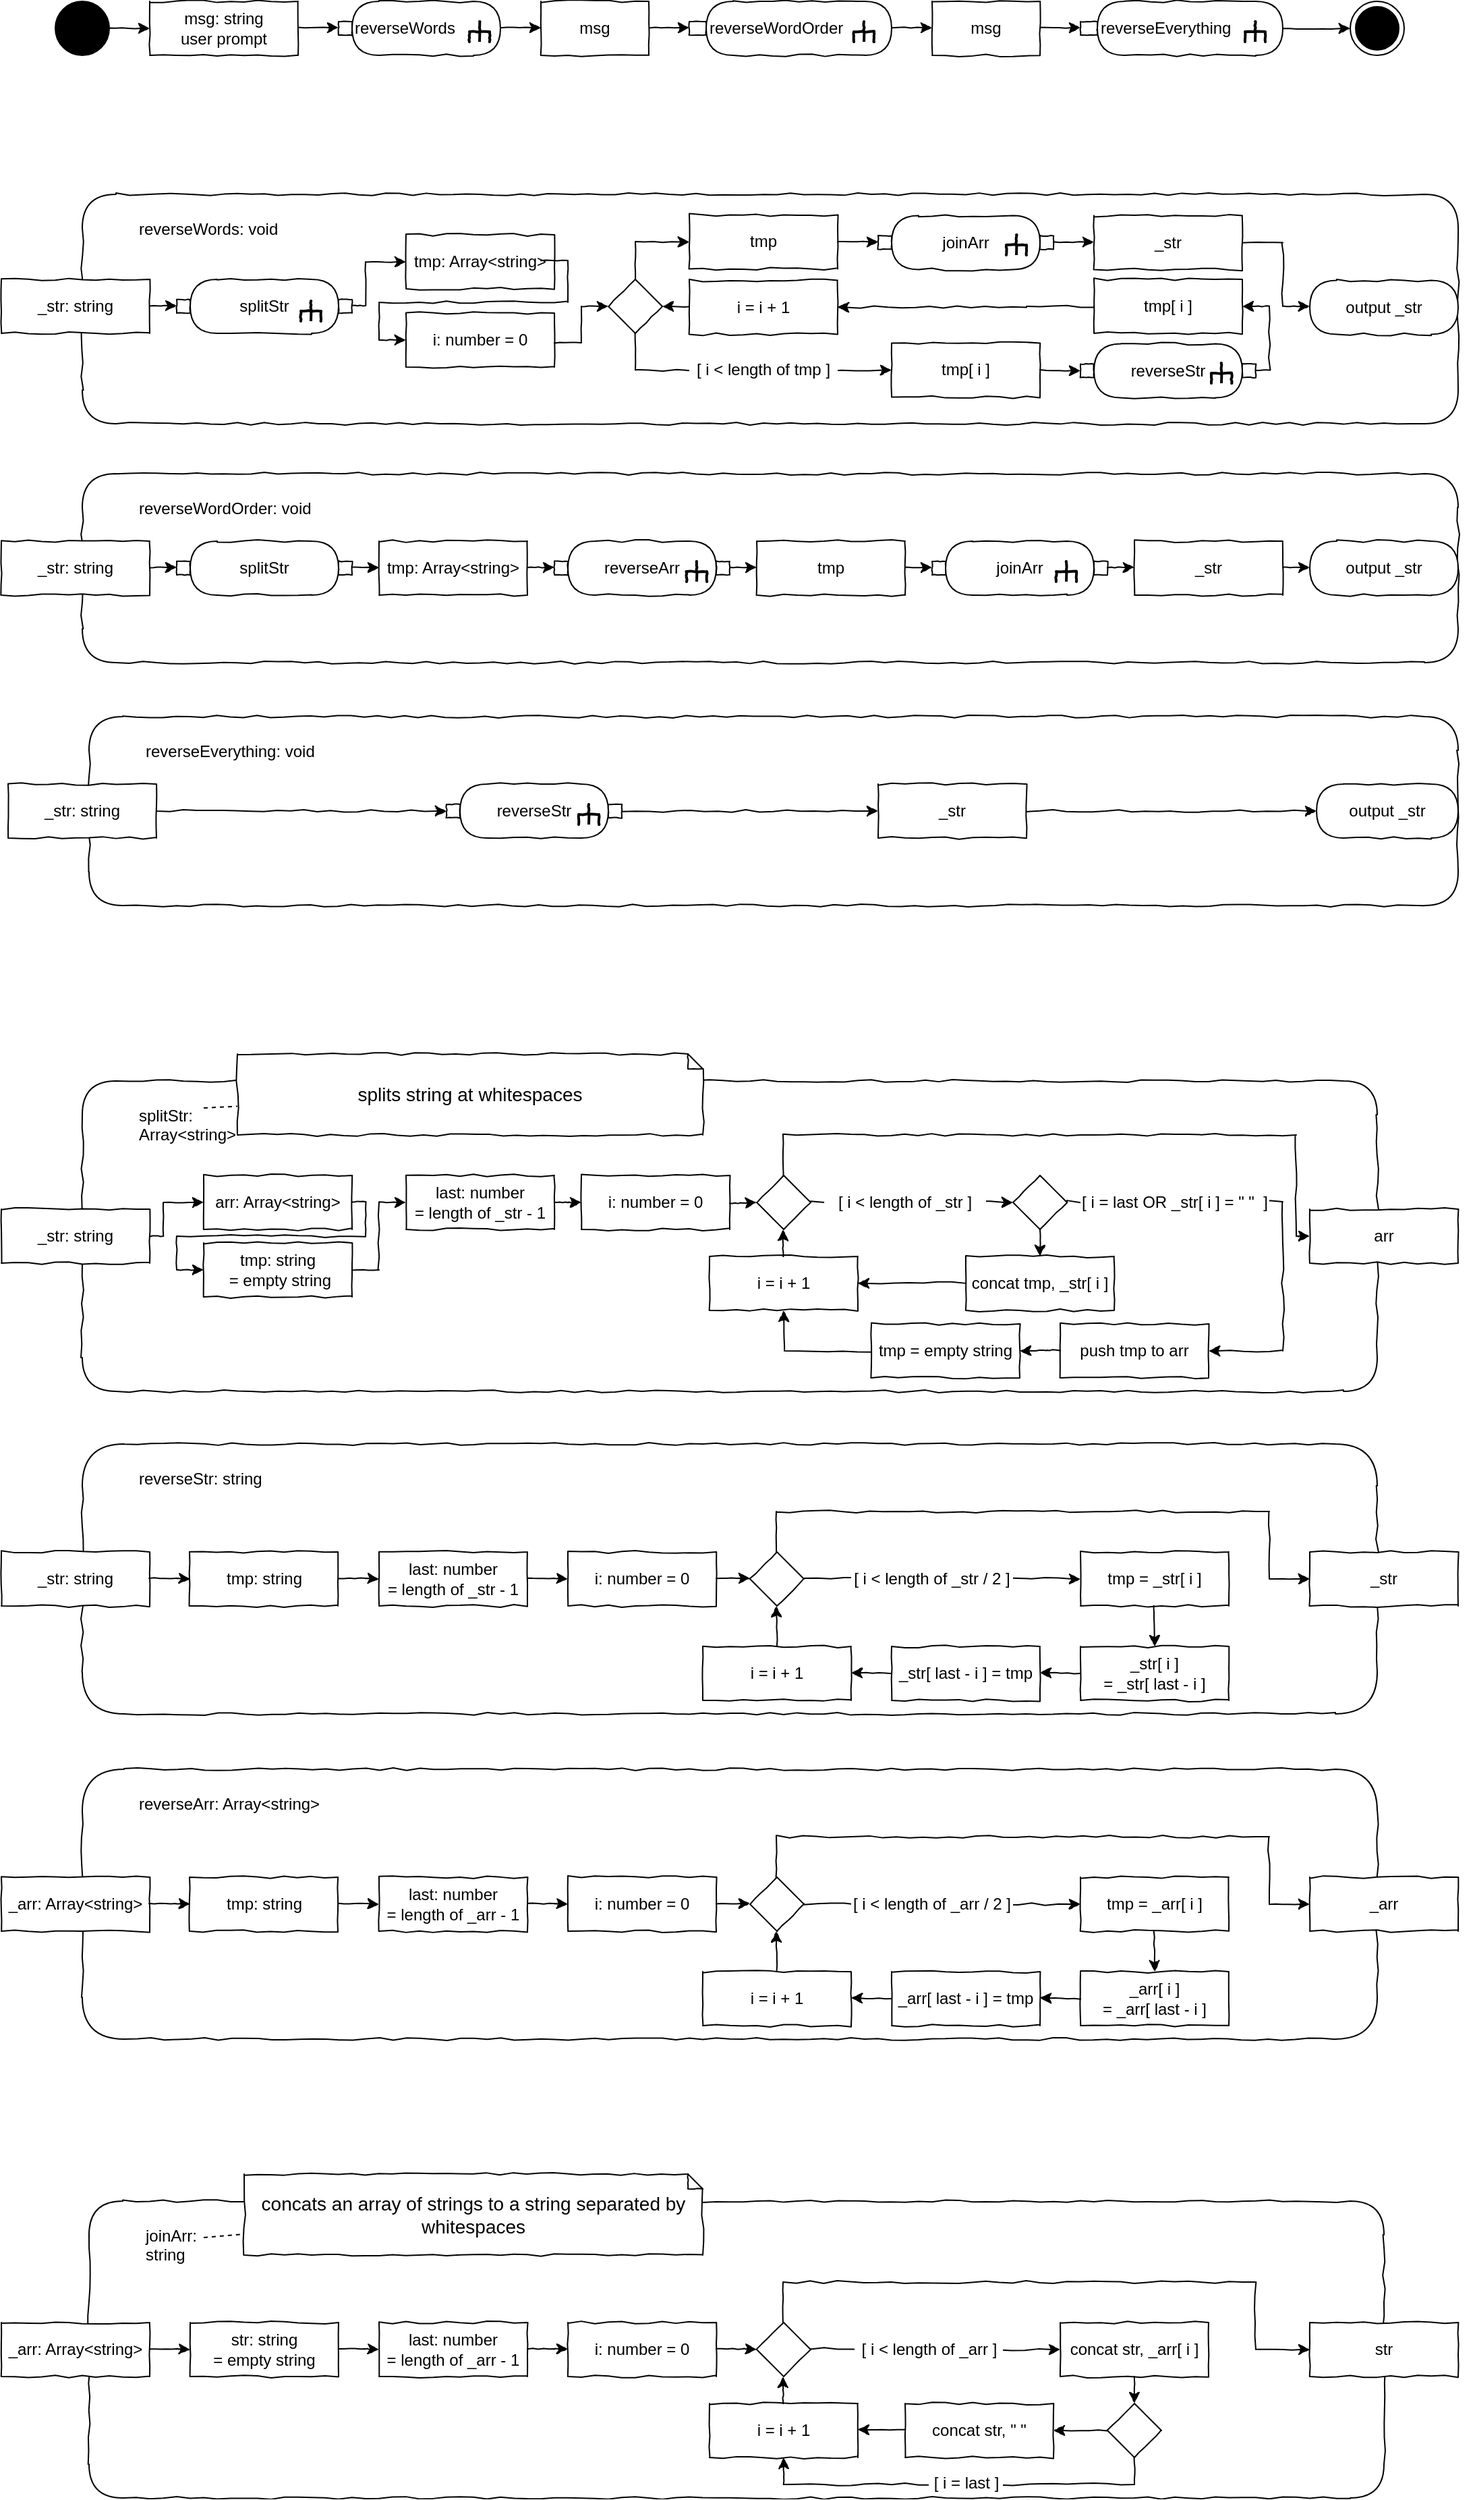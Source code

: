 <mxfile version="13.0.2" type="device"><diagram name="Page-1" id="e7e014a7-5840-1c2e-5031-d8a46d1fe8dd"><mxGraphModel dx="1287" dy="783" grid="1" gridSize="10" guides="1" tooltips="1" connect="1" arrows="1" fold="1" page="1" pageScale="1" pageWidth="1169" pageHeight="826" background="#ffffff" math="0" shadow="0"><root><mxCell id="0"/><mxCell id="1" parent="0"/><mxCell id="L_A25qLsnAfk69eZfQ5L-46" value="" style="ellipse;html=1;shape=endState;fillColor=#000000;strokeColor=#000000;comic=1" vertex="1" parent="1"><mxGeometry x="1040" y="100" width="40" height="40" as="geometry"/></mxCell><mxCell id="L_A25qLsnAfk69eZfQ5L-47" value="" style="ellipse;whiteSpace=wrap;html=1;rounded=0;shadow=0;comic=0;labelBackgroundColor=none;strokeColor=#000000;strokeWidth=1;fillColor=#000000;fontFamily=Verdana;fontSize=12;fontColor=#000000;align=center;comic=1" vertex="1" parent="1"><mxGeometry x="80" y="100" width="40" height="40" as="geometry"/></mxCell><mxCell id="L_A25qLsnAfk69eZfQ5L-384" value="" style="group" vertex="1" connectable="0" parent="1"><mxGeometry x="40" y="1710" width="1080" height="240" as="geometry"/></mxCell><mxCell id="L_A25qLsnAfk69eZfQ5L-383" value="" style="group" vertex="1" connectable="0" parent="L_A25qLsnAfk69eZfQ5L-384"><mxGeometry width="1080" height="240" as="geometry"/></mxCell><mxCell id="L_A25qLsnAfk69eZfQ5L-333" value="" style="group" vertex="1" connectable="0" parent="L_A25qLsnAfk69eZfQ5L-383"><mxGeometry width="1080" height="240" as="geometry"/></mxCell><mxCell id="L_A25qLsnAfk69eZfQ5L-246" value="&lt;blockquote&gt;joinArr:&lt;br&gt;string&lt;br&gt;&lt;/blockquote&gt;" style="rounded=1;whiteSpace=wrap;html=1;shadow=0;glass=0;comic=1;strokeColor=#000000;labelPosition=center;verticalLabelPosition=middle;align=left;verticalAlign=top;absoluteArcSize=1;arcSize=50;fillColor=#ffffff;" vertex="1" parent="L_A25qLsnAfk69eZfQ5L-333"><mxGeometry x="65" y="20" width="960" height="220" as="geometry"/></mxCell><mxCell id="L_A25qLsnAfk69eZfQ5L-247" value="_arr: Array&amp;lt;string&amp;gt;" style="rounded=0;whiteSpace=wrap;html=1;comic=1;fillColor=#ffffff;" vertex="1" parent="L_A25qLsnAfk69eZfQ5L-333"><mxGeometry y="110" width="110" height="40" as="geometry"/></mxCell><mxCell id="L_A25qLsnAfk69eZfQ5L-248" value="&lt;div style=&quot;&quot;&gt;str: string&lt;br&gt;= empty string&lt;br&gt;&lt;/div&gt;" style="rounded=0;whiteSpace=wrap;html=1;comic=1;fillColor=#ffffff;align=center;" vertex="1" parent="L_A25qLsnAfk69eZfQ5L-333"><mxGeometry x="140" y="110" width="110" height="40" as="geometry"/></mxCell><mxCell id="L_A25qLsnAfk69eZfQ5L-250" value="" style="rhombus;whiteSpace=wrap;html=1;rounded=0;shadow=0;glass=0;comic=1;strokeColor=#000000;align=left;fillColor=#ffffff;" vertex="1" parent="L_A25qLsnAfk69eZfQ5L-333"><mxGeometry x="560" y="110" width="40" height="40" as="geometry"/></mxCell><mxCell id="L_A25qLsnAfk69eZfQ5L-254" value="&lt;div&gt;concat str, _arr[ i ]&lt;br&gt;&lt;/div&gt;" style="rounded=0;whiteSpace=wrap;html=1;comic=1;fillColor=#ffffff;align=center;" vertex="1" parent="L_A25qLsnAfk69eZfQ5L-333"><mxGeometry x="785" y="110" width="110" height="40" as="geometry"/></mxCell><mxCell id="L_A25qLsnAfk69eZfQ5L-255" value="i: number = 0" style="rounded=0;whiteSpace=wrap;html=1;comic=1;fillColor=#ffffff;align=center;" vertex="1" parent="L_A25qLsnAfk69eZfQ5L-333"><mxGeometry x="420" y="110" width="110" height="40" as="geometry"/></mxCell><mxCell id="L_A25qLsnAfk69eZfQ5L-258" value="" style="edgeStyle=orthogonalEdgeStyle;rounded=0;html=1;jettySize=auto;orthogonalLoop=1;comic=1;entryX=0;entryY=0.5;entryDx=0;entryDy=0;" edge="1" parent="L_A25qLsnAfk69eZfQ5L-333" target="L_A25qLsnAfk69eZfQ5L-254"><mxGeometry relative="1" as="geometry"><mxPoint x="600" y="129.5" as="sourcePoint"/><mxPoint x="640" y="129.5" as="targetPoint"/><Array as="points"/></mxGeometry></mxCell><mxCell id="L_A25qLsnAfk69eZfQ5L-262" value="[ i &amp;lt; length of _arr ]" style="text;html=1;strokeColor=none;fillColor=#ffffff;align=center;verticalAlign=middle;whiteSpace=wrap;rounded=0;" vertex="1" parent="L_A25qLsnAfk69eZfQ5L-333"><mxGeometry x="632.5" y="110" width="110" height="40" as="geometry"/></mxCell><mxCell id="L_A25qLsnAfk69eZfQ5L-263" value="" style="edgeStyle=orthogonalEdgeStyle;rounded=0;html=1;jettySize=auto;orthogonalLoop=1;comic=1;" edge="1" parent="L_A25qLsnAfk69eZfQ5L-333"><mxGeometry relative="1" as="geometry"><mxPoint x="110" y="129.5" as="sourcePoint"/><mxPoint x="140" y="130" as="targetPoint"/><Array as="points"><mxPoint x="130" y="129.5"/><mxPoint x="130" y="129.5"/></Array></mxGeometry></mxCell><mxCell id="L_A25qLsnAfk69eZfQ5L-264" value="" style="edgeStyle=orthogonalEdgeStyle;rounded=0;html=1;jettySize=auto;orthogonalLoop=1;comic=1;" edge="1" parent="L_A25qLsnAfk69eZfQ5L-333"><mxGeometry relative="1" as="geometry"><mxPoint x="250" y="129.5" as="sourcePoint"/><mxPoint x="280" y="130" as="targetPoint"/><Array as="points"><mxPoint x="270" y="129.5"/><mxPoint x="270" y="129.5"/></Array></mxGeometry></mxCell><mxCell id="L_A25qLsnAfk69eZfQ5L-265" value="" style="edgeStyle=orthogonalEdgeStyle;rounded=0;html=1;jettySize=auto;orthogonalLoop=1;comic=1;" edge="1" parent="L_A25qLsnAfk69eZfQ5L-333"><mxGeometry relative="1" as="geometry"><mxPoint x="530" y="129.5" as="sourcePoint"/><mxPoint x="560" y="130" as="targetPoint"/><Array as="points"><mxPoint x="550" y="129.5"/><mxPoint x="550" y="129.5"/></Array></mxGeometry></mxCell><mxCell id="L_A25qLsnAfk69eZfQ5L-307" value="last: number&lt;br&gt;= length of _arr - 1" style="rounded=0;whiteSpace=wrap;html=1;comic=1;fillColor=#ffffff;align=center;" vertex="1" parent="L_A25qLsnAfk69eZfQ5L-333"><mxGeometry x="280" y="110" width="110" height="40" as="geometry"/></mxCell><mxCell id="L_A25qLsnAfk69eZfQ5L-308" value="" style="edgeStyle=orthogonalEdgeStyle;rounded=0;html=1;jettySize=auto;orthogonalLoop=1;comic=1;" edge="1" parent="L_A25qLsnAfk69eZfQ5L-333"><mxGeometry relative="1" as="geometry"><mxPoint x="390" y="129.5" as="sourcePoint"/><mxPoint x="420" y="129.5" as="targetPoint"/><Array as="points"><mxPoint x="410" y="129.5"/><mxPoint x="410" y="129.5"/></Array></mxGeometry></mxCell><mxCell id="L_A25qLsnAfk69eZfQ5L-309" value="" style="edgeStyle=orthogonalEdgeStyle;rounded=0;html=1;jettySize=auto;orthogonalLoop=1;comic=1;entryX=0.5;entryY=0;entryDx=0;entryDy=0;exitX=0.5;exitY=1;exitDx=0;exitDy=0;" edge="1" parent="L_A25qLsnAfk69eZfQ5L-333" source="L_A25qLsnAfk69eZfQ5L-254" target="L_A25qLsnAfk69eZfQ5L-310"><mxGeometry relative="1" as="geometry"><mxPoint x="824.5" y="150" as="sourcePoint"/><mxPoint x="825" y="170" as="targetPoint"/><Array as="points"/></mxGeometry></mxCell><mxCell id="L_A25qLsnAfk69eZfQ5L-310" value="" style="rhombus;whiteSpace=wrap;html=1;rounded=0;shadow=0;glass=0;comic=1;strokeColor=#000000;align=left;fillColor=#ffffff;" vertex="1" parent="L_A25qLsnAfk69eZfQ5L-333"><mxGeometry x="820" y="170" width="40" height="40" as="geometry"/></mxCell><mxCell id="L_A25qLsnAfk69eZfQ5L-311" value="" style="edgeStyle=orthogonalEdgeStyle;rounded=0;html=1;jettySize=auto;orthogonalLoop=1;comic=1;entryX=1;entryY=0.5;entryDx=0;entryDy=0;exitX=0;exitY=0.5;exitDx=0;exitDy=0;" edge="1" parent="L_A25qLsnAfk69eZfQ5L-333" source="L_A25qLsnAfk69eZfQ5L-310" target="L_A25qLsnAfk69eZfQ5L-312"><mxGeometry relative="1" as="geometry"><mxPoint x="805" y="189.5" as="sourcePoint"/><mxPoint x="770" y="190" as="targetPoint"/><Array as="points"/></mxGeometry></mxCell><mxCell id="L_A25qLsnAfk69eZfQ5L-312" value="concat str, &quot; &quot;" style="rounded=0;whiteSpace=wrap;html=1;comic=1;fillColor=#ffffff;align=center;" vertex="1" parent="L_A25qLsnAfk69eZfQ5L-333"><mxGeometry x="670" y="170" width="110" height="40" as="geometry"/></mxCell><mxCell id="L_A25qLsnAfk69eZfQ5L-313" value="" style="edgeStyle=orthogonalEdgeStyle;rounded=0;html=1;jettySize=auto;orthogonalLoop=1;comic=1;exitX=0.5;exitY=1;exitDx=0;exitDy=0;" edge="1" parent="L_A25qLsnAfk69eZfQ5L-333" source="L_A25qLsnAfk69eZfQ5L-310"><mxGeometry relative="1" as="geometry"><mxPoint x="794.5" y="210" as="sourcePoint"/><mxPoint x="580" y="210" as="targetPoint"/><Array as="points"><mxPoint x="840" y="230"/><mxPoint x="580" y="230"/></Array></mxGeometry></mxCell><mxCell id="L_A25qLsnAfk69eZfQ5L-317" value="[ i = last ]" style="text;html=1;strokeColor=none;fillColor=#ffffff;align=center;verticalAlign=middle;whiteSpace=wrap;rounded=0;" vertex="1" parent="L_A25qLsnAfk69eZfQ5L-333"><mxGeometry x="687.5" y="221" width="55" height="16" as="geometry"/></mxCell><mxCell id="L_A25qLsnAfk69eZfQ5L-320" value="" style="edgeStyle=orthogonalEdgeStyle;rounded=0;html=1;jettySize=auto;orthogonalLoop=1;comic=1;exitX=0.5;exitY=0;exitDx=0;exitDy=0;entryX=0;entryY=0.5;entryDx=0;entryDy=0;" edge="1" parent="L_A25qLsnAfk69eZfQ5L-333" target="L_A25qLsnAfk69eZfQ5L-321"><mxGeometry relative="1" as="geometry"><mxPoint x="579.5" y="110" as="sourcePoint"/><mxPoint x="579.5" y="70" as="targetPoint"/><Array as="points"><mxPoint x="580" y="80"/><mxPoint x="930" y="80"/><mxPoint x="930" y="130"/></Array></mxGeometry></mxCell><mxCell id="L_A25qLsnAfk69eZfQ5L-321" value="&lt;div&gt;str&lt;/div&gt;" style="rounded=0;whiteSpace=wrap;html=1;comic=1;fillColor=#ffffff;align=center;" vertex="1" parent="L_A25qLsnAfk69eZfQ5L-333"><mxGeometry x="970" y="110" width="110" height="40" as="geometry"/></mxCell><mxCell id="L_A25qLsnAfk69eZfQ5L-326" value="&lt;div&gt;i = i + 1&lt;/div&gt;" style="rounded=0;whiteSpace=wrap;html=1;comic=1;fillColor=#ffffff;align=center;" vertex="1" parent="L_A25qLsnAfk69eZfQ5L-333"><mxGeometry x="525" y="170" width="110" height="40" as="geometry"/></mxCell><mxCell id="L_A25qLsnAfk69eZfQ5L-327" value="" style="edgeStyle=orthogonalEdgeStyle;rounded=0;html=1;jettySize=auto;orthogonalLoop=1;comic=1;entryX=1;entryY=0.5;entryDx=0;entryDy=0;exitX=0;exitY=0.5;exitDx=0;exitDy=0;" edge="1" parent="L_A25qLsnAfk69eZfQ5L-333"><mxGeometry relative="1" as="geometry"><mxPoint x="670" y="189.5" as="sourcePoint"/><mxPoint x="635" y="189.5" as="targetPoint"/><Array as="points"/></mxGeometry></mxCell><mxCell id="L_A25qLsnAfk69eZfQ5L-329" value="" style="edgeStyle=orthogonalEdgeStyle;rounded=0;html=1;jettySize=auto;orthogonalLoop=1;comic=1;exitX=0.5;exitY=0;exitDx=0;exitDy=0;" edge="1" parent="L_A25qLsnAfk69eZfQ5L-333"><mxGeometry relative="1" as="geometry"><mxPoint x="579.5" y="170" as="sourcePoint"/><mxPoint x="579.5" y="150" as="targetPoint"/><Array as="points"><mxPoint x="579.5" y="160"/><mxPoint x="579.5" y="160"/></Array></mxGeometry></mxCell><mxCell id="L_A25qLsnAfk69eZfQ5L-331" value="concats an array of strings to a string separated by whitespaces" style="shape=note;strokeWidth=1;fontSize=14;size=11;whiteSpace=wrap;html=1;rounded=0;shadow=0;comic=1;fillColor=#FFFFFF;align=center;" vertex="1" parent="L_A25qLsnAfk69eZfQ5L-333"><mxGeometry x="180" width="340" height="60" as="geometry"/></mxCell><mxCell id="L_A25qLsnAfk69eZfQ5L-332" value="" style="endArrow=none;dashed=1;html=1;" edge="1" target="L_A25qLsnAfk69eZfQ5L-331" parent="L_A25qLsnAfk69eZfQ5L-333"><mxGeometry width="50" height="50" relative="1" as="geometry"><mxPoint x="150" y="47" as="sourcePoint"/><mxPoint x="40" y="67" as="targetPoint"/></mxGeometry></mxCell><mxCell id="L_A25qLsnAfk69eZfQ5L-385" value="" style="group" vertex="1" connectable="0" parent="1"><mxGeometry x="40" y="1410" width="1080" height="200" as="geometry"/></mxCell><mxCell id="L_A25qLsnAfk69eZfQ5L-273" value="" style="group" vertex="1" connectable="0" parent="L_A25qLsnAfk69eZfQ5L-385"><mxGeometry width="1080" height="200" as="geometry"/></mxCell><mxCell id="L_A25qLsnAfk69eZfQ5L-260" value="" style="group" vertex="1" connectable="0" parent="L_A25qLsnAfk69eZfQ5L-273"><mxGeometry width="1080" height="200" as="geometry"/></mxCell><mxCell id="L_A25qLsnAfk69eZfQ5L-256" value="" style="group" vertex="1" connectable="0" parent="L_A25qLsnAfk69eZfQ5L-260"><mxGeometry width="1080" height="200" as="geometry"/></mxCell><mxCell id="L_A25qLsnAfk69eZfQ5L-245" value="" style="group" vertex="1" connectable="0" parent="L_A25qLsnAfk69eZfQ5L-256"><mxGeometry width="1080" height="200" as="geometry"/></mxCell><mxCell id="L_A25qLsnAfk69eZfQ5L-216" value="" style="group" vertex="1" connectable="0" parent="L_A25qLsnAfk69eZfQ5L-245"><mxGeometry width="1080" height="200" as="geometry"/></mxCell><mxCell id="L_A25qLsnAfk69eZfQ5L-217" value="" style="group" vertex="1" connectable="0" parent="L_A25qLsnAfk69eZfQ5L-216"><mxGeometry width="1080" height="200" as="geometry"/></mxCell><mxCell id="L_A25qLsnAfk69eZfQ5L-218" value="" style="group" vertex="1" connectable="0" parent="L_A25qLsnAfk69eZfQ5L-217"><mxGeometry width="1080" height="200" as="geometry"/></mxCell><mxCell id="L_A25qLsnAfk69eZfQ5L-219" value="" style="group" vertex="1" connectable="0" parent="L_A25qLsnAfk69eZfQ5L-218"><mxGeometry width="1080" height="200" as="geometry"/></mxCell><mxCell id="L_A25qLsnAfk69eZfQ5L-220" value="" style="group" vertex="1" connectable="0" parent="L_A25qLsnAfk69eZfQ5L-219"><mxGeometry width="1080" height="200" as="geometry"/></mxCell><mxCell id="L_A25qLsnAfk69eZfQ5L-221" value="" style="group" vertex="1" connectable="0" parent="L_A25qLsnAfk69eZfQ5L-220"><mxGeometry width="1080" height="200" as="geometry"/></mxCell><mxCell id="L_A25qLsnAfk69eZfQ5L-222" value="" style="group" vertex="1" connectable="0" parent="L_A25qLsnAfk69eZfQ5L-221"><mxGeometry width="1080" height="200" as="geometry"/></mxCell><mxCell id="L_A25qLsnAfk69eZfQ5L-223" value="&lt;blockquote&gt;&lt;div align=&quot;left&quot;&gt;reverseArr: Array&amp;lt;string&amp;gt;&lt;br&gt;&lt;/div&gt;&lt;div align=&quot;left&quot;&gt;&lt;br&gt;&lt;/div&gt;&lt;/blockquote&gt;" style="rounded=1;whiteSpace=wrap;html=1;shadow=0;glass=0;comic=1;strokeColor=#000000;labelPosition=center;verticalLabelPosition=middle;align=left;verticalAlign=top;absoluteArcSize=1;arcSize=62;" vertex="1" parent="L_A25qLsnAfk69eZfQ5L-222"><mxGeometry x="60" width="960" height="200" as="geometry"/></mxCell><mxCell id="L_A25qLsnAfk69eZfQ5L-224" value="&lt;div&gt;_arr: Array&amp;lt;string&amp;gt;&lt;/div&gt;" style="rounded=0;whiteSpace=wrap;html=1;comic=1;" vertex="1" parent="L_A25qLsnAfk69eZfQ5L-222"><mxGeometry y="80" width="110" height="40" as="geometry"/></mxCell><mxCell id="L_A25qLsnAfk69eZfQ5L-225" value="_arr" style="rounded=0;whiteSpace=wrap;html=1;comic=1;" vertex="1" parent="L_A25qLsnAfk69eZfQ5L-222"><mxGeometry x="970" y="80" width="110" height="40" as="geometry"/></mxCell><mxCell id="L_A25qLsnAfk69eZfQ5L-226" value="&lt;div&gt;tmp: string&lt;/div&gt;" style="rounded=0;whiteSpace=wrap;html=1;comic=1;" vertex="1" parent="L_A25qLsnAfk69eZfQ5L-222"><mxGeometry x="139.5" y="80" width="110" height="40" as="geometry"/></mxCell><mxCell id="L_A25qLsnAfk69eZfQ5L-227" value="&lt;div&gt;i: number = 0&lt;br&gt;&lt;/div&gt;" style="rounded=0;whiteSpace=wrap;html=1;comic=1;" vertex="1" parent="L_A25qLsnAfk69eZfQ5L-222"><mxGeometry x="420" y="80" width="110" height="40" as="geometry"/></mxCell><mxCell id="L_A25qLsnAfk69eZfQ5L-228" value="" style="rhombus;whiteSpace=wrap;html=1;rounded=0;shadow=0;glass=0;comic=1;strokeColor=#000000;align=left;" vertex="1" parent="L_A25qLsnAfk69eZfQ5L-222"><mxGeometry x="555" y="80" width="40" height="40" as="geometry"/></mxCell><mxCell id="L_A25qLsnAfk69eZfQ5L-229" value="" style="edgeStyle=orthogonalEdgeStyle;rounded=0;html=1;jettySize=auto;orthogonalLoop=1;comic=1;" edge="1" parent="L_A25qLsnAfk69eZfQ5L-222"><mxGeometry relative="1" as="geometry"><mxPoint x="109.5" y="99.5" as="sourcePoint"/><mxPoint x="140" y="100" as="targetPoint"/><Array as="points"><mxPoint x="129.5" y="99.5"/><mxPoint x="129.5" y="99.5"/></Array></mxGeometry></mxCell><mxCell id="L_A25qLsnAfk69eZfQ5L-230" value="" style="edgeStyle=orthogonalEdgeStyle;rounded=0;html=1;jettySize=auto;orthogonalLoop=1;comic=1;" edge="1" parent="L_A25qLsnAfk69eZfQ5L-222"><mxGeometry relative="1" as="geometry"><mxPoint x="250" y="99.5" as="sourcePoint"/><mxPoint x="280" y="100" as="targetPoint"/><Array as="points"><mxPoint x="270" y="99.5"/><mxPoint x="270" y="99.5"/></Array></mxGeometry></mxCell><mxCell id="L_A25qLsnAfk69eZfQ5L-231" value="" style="edgeStyle=orthogonalEdgeStyle;rounded=0;html=1;jettySize=auto;orthogonalLoop=1;comic=1;" edge="1" parent="L_A25qLsnAfk69eZfQ5L-222"><mxGeometry relative="1" as="geometry"><mxPoint x="390" y="99.5" as="sourcePoint"/><mxPoint x="420" y="100" as="targetPoint"/><Array as="points"><mxPoint x="410" y="99.5"/><mxPoint x="410" y="99.5"/></Array></mxGeometry></mxCell><mxCell id="L_A25qLsnAfk69eZfQ5L-232" value="_arr[ i ]&lt;br&gt;= _arr[ last - i ] " style="rounded=0;whiteSpace=wrap;html=1;comic=1;" vertex="1" parent="L_A25qLsnAfk69eZfQ5L-222"><mxGeometry x="800" y="150" width="110" height="40" as="geometry"/></mxCell><mxCell id="L_A25qLsnAfk69eZfQ5L-233" value="&lt;div&gt;tmp = _arr[ i ]&lt;br&gt;&lt;/div&gt;" style="rounded=0;whiteSpace=wrap;html=1;comic=1;fillColor=#ffffff;" vertex="1" parent="L_A25qLsnAfk69eZfQ5L-222"><mxGeometry x="800" y="80" width="110" height="40" as="geometry"/></mxCell><mxCell id="L_A25qLsnAfk69eZfQ5L-234" value="" style="edgeStyle=orthogonalEdgeStyle;rounded=0;html=1;jettySize=auto;orthogonalLoop=1;comic=1;" edge="1" parent="L_A25qLsnAfk69eZfQ5L-222"><mxGeometry relative="1" as="geometry"><mxPoint x="854.5" y="120" as="sourcePoint"/><mxPoint x="855" y="150" as="targetPoint"/><Array as="points"><mxPoint x="854.5" y="120"/><mxPoint x="854.5" y="120"/></Array></mxGeometry></mxCell><mxCell id="L_A25qLsnAfk69eZfQ5L-235" value="&lt;div&gt;last: number&lt;br&gt;&lt;/div&gt;&lt;div&gt;= length of _arr - 1&lt;/div&gt;" style="rounded=0;whiteSpace=wrap;html=1;comic=1;fillColor=#ffffff;" vertex="1" parent="L_A25qLsnAfk69eZfQ5L-222"><mxGeometry x="280" y="80" width="110" height="40" as="geometry"/></mxCell><mxCell id="L_A25qLsnAfk69eZfQ5L-236" value="" style="edgeStyle=orthogonalEdgeStyle;rounded=0;html=1;jettySize=auto;orthogonalLoop=1;comic=1;entryX=0;entryY=0.5;entryDx=0;entryDy=0;" edge="1" parent="L_A25qLsnAfk69eZfQ5L-222" target="L_A25qLsnAfk69eZfQ5L-228"><mxGeometry relative="1" as="geometry"><mxPoint x="530" y="99.5" as="sourcePoint"/><mxPoint x="550" y="70" as="targetPoint"/><Array as="points"/></mxGeometry></mxCell><mxCell id="L_A25qLsnAfk69eZfQ5L-237" value="_arr[ last - i ] = tmp" style="rounded=0;whiteSpace=wrap;html=1;comic=1;fillColor=#ffffff;" vertex="1" parent="L_A25qLsnAfk69eZfQ5L-222"><mxGeometry x="660" y="150" width="110" height="40" as="geometry"/></mxCell><mxCell id="L_A25qLsnAfk69eZfQ5L-238" value="" style="edgeStyle=orthogonalEdgeStyle;rounded=0;html=1;jettySize=auto;orthogonalLoop=1;comic=1;" edge="1" parent="L_A25qLsnAfk69eZfQ5L-222"><mxGeometry relative="1" as="geometry"><mxPoint x="800" y="170" as="sourcePoint"/><mxPoint x="770" y="169.5" as="targetPoint"/><Array as="points"><mxPoint x="800" y="169.5"/><mxPoint x="800" y="169.5"/></Array></mxGeometry></mxCell><mxCell id="L_A25qLsnAfk69eZfQ5L-239" value="" style="edgeStyle=orthogonalEdgeStyle;rounded=0;html=1;jettySize=auto;orthogonalLoop=1;comic=1;" edge="1" parent="L_A25qLsnAfk69eZfQ5L-222"><mxGeometry relative="1" as="geometry"><mxPoint x="660" y="170" as="sourcePoint"/><mxPoint x="630" y="169.5" as="targetPoint"/><Array as="points"><mxPoint x="660" y="169.5"/><mxPoint x="660" y="169.5"/></Array></mxGeometry></mxCell><mxCell id="L_A25qLsnAfk69eZfQ5L-240" value="&lt;div&gt;i = i + 1&lt;/div&gt;" style="rounded=0;whiteSpace=wrap;html=1;comic=1;fillColor=#ffffff;" vertex="1" parent="L_A25qLsnAfk69eZfQ5L-222"><mxGeometry x="520" y="150" width="110" height="40" as="geometry"/></mxCell><mxCell id="L_A25qLsnAfk69eZfQ5L-241" value="" style="edgeStyle=orthogonalEdgeStyle;rounded=0;html=1;jettySize=auto;orthogonalLoop=1;comic=1;" edge="1" parent="L_A25qLsnAfk69eZfQ5L-222"><mxGeometry relative="1" as="geometry"><mxPoint x="575" y="150" as="sourcePoint"/><mxPoint x="574.5" y="120" as="targetPoint"/><Array as="points"><mxPoint x="574.5" y="150"/><mxPoint x="574.5" y="150"/></Array></mxGeometry></mxCell><mxCell id="L_A25qLsnAfk69eZfQ5L-242" value="" style="edgeStyle=orthogonalEdgeStyle;rounded=0;html=1;jettySize=auto;orthogonalLoop=1;comic=1;exitX=0.5;exitY=0;exitDx=0;exitDy=0;entryX=0;entryY=0.5;entryDx=0;entryDy=0;" edge="1" parent="L_A25qLsnAfk69eZfQ5L-222" target="L_A25qLsnAfk69eZfQ5L-225"><mxGeometry relative="1" as="geometry"><mxPoint x="574.5" y="80" as="sourcePoint"/><mxPoint x="920" y="50" as="targetPoint"/><Array as="points"><mxPoint x="575" y="50"/><mxPoint x="940" y="50"/><mxPoint x="940" y="100"/></Array></mxGeometry></mxCell><mxCell id="L_A25qLsnAfk69eZfQ5L-243" value="" style="edgeStyle=orthogonalEdgeStyle;rounded=0;html=1;jettySize=auto;orthogonalLoop=1;comic=1;entryX=0;entryY=0.5;entryDx=0;entryDy=0;" edge="1" parent="L_A25qLsnAfk69eZfQ5L-222" target="L_A25qLsnAfk69eZfQ5L-233"><mxGeometry relative="1" as="geometry"><mxPoint x="595" y="99.5" as="sourcePoint"/><mxPoint x="630" y="100" as="targetPoint"/><Array as="points"/></mxGeometry></mxCell><mxCell id="L_A25qLsnAfk69eZfQ5L-244" value="[ i &amp;lt; length of _arr / 2 ]" style="text;html=1;strokeColor=none;fillColor=#ffffff;align=center;verticalAlign=middle;whiteSpace=wrap;rounded=0;" vertex="1" parent="L_A25qLsnAfk69eZfQ5L-222"><mxGeometry x="630" y="80" width="120" height="40" as="geometry"/></mxCell><mxCell id="L_A25qLsnAfk69eZfQ5L-386" value="" style="group" vertex="1" connectable="0" parent="1"><mxGeometry x="40" y="1169" width="1080" height="200" as="geometry"/></mxCell><mxCell id="L_A25qLsnAfk69eZfQ5L-272" value="" style="group" vertex="1" connectable="0" parent="L_A25qLsnAfk69eZfQ5L-386"><mxGeometry width="1080" height="200" as="geometry"/></mxCell><mxCell id="L_A25qLsnAfk69eZfQ5L-214" value="" style="group" vertex="1" connectable="0" parent="L_A25qLsnAfk69eZfQ5L-272"><mxGeometry width="1080" height="200" as="geometry"/></mxCell><mxCell id="L_A25qLsnAfk69eZfQ5L-213" value="" style="group" vertex="1" connectable="0" parent="L_A25qLsnAfk69eZfQ5L-214"><mxGeometry width="1080" height="200" as="geometry"/></mxCell><mxCell id="L_A25qLsnAfk69eZfQ5L-211" value="" style="group" vertex="1" connectable="0" parent="L_A25qLsnAfk69eZfQ5L-213"><mxGeometry width="1080" height="200" as="geometry"/></mxCell><mxCell id="L_A25qLsnAfk69eZfQ5L-189" value="" style="group" vertex="1" connectable="0" parent="L_A25qLsnAfk69eZfQ5L-211"><mxGeometry width="1080" height="200" as="geometry"/></mxCell><mxCell id="L_A25qLsnAfk69eZfQ5L-176" value="" style="group" vertex="1" connectable="0" parent="L_A25qLsnAfk69eZfQ5L-189"><mxGeometry width="1080" height="200" as="geometry"/></mxCell><mxCell id="L_A25qLsnAfk69eZfQ5L-130" value="" style="group" vertex="1" connectable="0" parent="L_A25qLsnAfk69eZfQ5L-176"><mxGeometry width="1080" height="200" as="geometry"/></mxCell><mxCell id="L_A25qLsnAfk69eZfQ5L-125" value="" style="group" vertex="1" connectable="0" parent="L_A25qLsnAfk69eZfQ5L-130"><mxGeometry width="1080" height="200" as="geometry"/></mxCell><mxCell id="L_A25qLsnAfk69eZfQ5L-122" value="" style="group" vertex="1" connectable="0" parent="L_A25qLsnAfk69eZfQ5L-125"><mxGeometry width="1080" height="200" as="geometry"/></mxCell><mxCell id="L_A25qLsnAfk69eZfQ5L-60" value="&lt;blockquote&gt;&lt;div align=&quot;left&quot;&gt;reverseStr: string&lt;br&gt;&lt;/div&gt;&lt;div align=&quot;left&quot;&gt;&lt;br&gt;&lt;/div&gt;&lt;/blockquote&gt;" style="rounded=1;whiteSpace=wrap;html=1;shadow=0;glass=0;comic=1;strokeColor=#000000;labelPosition=center;verticalLabelPosition=middle;align=left;verticalAlign=top;absoluteArcSize=1;arcSize=62;" vertex="1" parent="L_A25qLsnAfk69eZfQ5L-122"><mxGeometry x="60" width="960" height="200" as="geometry"/></mxCell><mxCell id="L_A25qLsnAfk69eZfQ5L-74" value="&lt;div&gt;_str: string&lt;/div&gt;" style="rounded=0;whiteSpace=wrap;html=1;comic=1;" vertex="1" parent="L_A25qLsnAfk69eZfQ5L-122"><mxGeometry y="80" width="110" height="40" as="geometry"/></mxCell><mxCell id="L_A25qLsnAfk69eZfQ5L-75" value="_str" style="rounded=0;whiteSpace=wrap;html=1;comic=1;" vertex="1" parent="L_A25qLsnAfk69eZfQ5L-122"><mxGeometry x="970" y="80" width="110" height="40" as="geometry"/></mxCell><mxCell id="L_A25qLsnAfk69eZfQ5L-76" value="&lt;div&gt;tmp: string&lt;/div&gt;" style="rounded=0;whiteSpace=wrap;html=1;comic=1;" vertex="1" parent="L_A25qLsnAfk69eZfQ5L-122"><mxGeometry x="139.5" y="80" width="110" height="40" as="geometry"/></mxCell><mxCell id="L_A25qLsnAfk69eZfQ5L-77" value="&lt;div&gt;i: number = 0&lt;br&gt;&lt;/div&gt;" style="rounded=0;whiteSpace=wrap;html=1;comic=1;" vertex="1" parent="L_A25qLsnAfk69eZfQ5L-122"><mxGeometry x="420" y="80" width="110" height="40" as="geometry"/></mxCell><mxCell id="L_A25qLsnAfk69eZfQ5L-78" value="" style="rhombus;whiteSpace=wrap;html=1;rounded=0;shadow=0;glass=0;comic=1;strokeColor=#000000;align=left;" vertex="1" parent="L_A25qLsnAfk69eZfQ5L-122"><mxGeometry x="555" y="80" width="40" height="40" as="geometry"/></mxCell><mxCell id="L_A25qLsnAfk69eZfQ5L-89" value="" style="edgeStyle=orthogonalEdgeStyle;rounded=0;html=1;jettySize=auto;orthogonalLoop=1;comic=1;" edge="1" parent="L_A25qLsnAfk69eZfQ5L-122"><mxGeometry relative="1" as="geometry"><mxPoint x="109.5" y="99.5" as="sourcePoint"/><mxPoint x="140" y="100" as="targetPoint"/><Array as="points"><mxPoint x="129.5" y="99.5"/><mxPoint x="129.5" y="99.5"/></Array></mxGeometry></mxCell><mxCell id="L_A25qLsnAfk69eZfQ5L-90" value="" style="edgeStyle=orthogonalEdgeStyle;rounded=0;html=1;jettySize=auto;orthogonalLoop=1;comic=1;" edge="1" parent="L_A25qLsnAfk69eZfQ5L-122"><mxGeometry relative="1" as="geometry"><mxPoint x="250" y="99.5" as="sourcePoint"/><mxPoint x="280" y="100" as="targetPoint"/><Array as="points"><mxPoint x="270" y="99.5"/><mxPoint x="270" y="99.5"/></Array></mxGeometry></mxCell><mxCell id="L_A25qLsnAfk69eZfQ5L-91" value="" style="edgeStyle=orthogonalEdgeStyle;rounded=0;html=1;jettySize=auto;orthogonalLoop=1;comic=1;" edge="1" parent="L_A25qLsnAfk69eZfQ5L-122"><mxGeometry relative="1" as="geometry"><mxPoint x="390" y="99.5" as="sourcePoint"/><mxPoint x="420" y="100" as="targetPoint"/><Array as="points"><mxPoint x="410" y="99.5"/><mxPoint x="410" y="99.5"/></Array></mxGeometry></mxCell><mxCell id="L_A25qLsnAfk69eZfQ5L-92" value="_str[ i ]&lt;br&gt;= _str[ last - i ] " style="rounded=0;whiteSpace=wrap;html=1;comic=1;" vertex="1" parent="L_A25qLsnAfk69eZfQ5L-122"><mxGeometry x="800" y="150" width="110" height="40" as="geometry"/></mxCell><mxCell id="L_A25qLsnAfk69eZfQ5L-101" value="&lt;div&gt;tmp = _str[ i ]&lt;br&gt;&lt;/div&gt;" style="rounded=0;whiteSpace=wrap;html=1;comic=1;fillColor=#ffffff;" vertex="1" parent="L_A25qLsnAfk69eZfQ5L-122"><mxGeometry x="800" y="80" width="110" height="40" as="geometry"/></mxCell><mxCell id="L_A25qLsnAfk69eZfQ5L-109" value="" style="edgeStyle=orthogonalEdgeStyle;rounded=0;html=1;jettySize=auto;orthogonalLoop=1;comic=1;" edge="1" parent="L_A25qLsnAfk69eZfQ5L-122"><mxGeometry relative="1" as="geometry"><mxPoint x="854.5" y="120" as="sourcePoint"/><mxPoint x="855" y="150" as="targetPoint"/><Array as="points"><mxPoint x="854.5" y="120"/><mxPoint x="854.5" y="120"/></Array></mxGeometry></mxCell><mxCell id="L_A25qLsnAfk69eZfQ5L-111" value="&lt;div&gt;last: number&lt;br&gt;&lt;/div&gt;&lt;div&gt;= length of _str - 1&lt;/div&gt;" style="rounded=0;whiteSpace=wrap;html=1;comic=1;fillColor=#ffffff;" vertex="1" parent="L_A25qLsnAfk69eZfQ5L-122"><mxGeometry x="280" y="80" width="110" height="40" as="geometry"/></mxCell><mxCell id="L_A25qLsnAfk69eZfQ5L-112" value="" style="edgeStyle=orthogonalEdgeStyle;rounded=0;html=1;jettySize=auto;orthogonalLoop=1;comic=1;entryX=0;entryY=0.5;entryDx=0;entryDy=0;" edge="1" parent="L_A25qLsnAfk69eZfQ5L-122" target="L_A25qLsnAfk69eZfQ5L-78"><mxGeometry relative="1" as="geometry"><mxPoint x="530" y="99.5" as="sourcePoint"/><mxPoint x="550" y="70" as="targetPoint"/><Array as="points"/></mxGeometry></mxCell><mxCell id="L_A25qLsnAfk69eZfQ5L-113" value="_str[ last - i ] = tmp" style="rounded=0;whiteSpace=wrap;html=1;comic=1;fillColor=#ffffff;" vertex="1" parent="L_A25qLsnAfk69eZfQ5L-122"><mxGeometry x="660" y="150" width="110" height="40" as="geometry"/></mxCell><mxCell id="L_A25qLsnAfk69eZfQ5L-114" value="" style="edgeStyle=orthogonalEdgeStyle;rounded=0;html=1;jettySize=auto;orthogonalLoop=1;comic=1;" edge="1" parent="L_A25qLsnAfk69eZfQ5L-122"><mxGeometry relative="1" as="geometry"><mxPoint x="800" y="170" as="sourcePoint"/><mxPoint x="770" y="169.5" as="targetPoint"/><Array as="points"><mxPoint x="800" y="169.5"/><mxPoint x="800" y="169.5"/></Array></mxGeometry></mxCell><mxCell id="L_A25qLsnAfk69eZfQ5L-115" value="" style="edgeStyle=orthogonalEdgeStyle;rounded=0;html=1;jettySize=auto;orthogonalLoop=1;comic=1;" edge="1" parent="L_A25qLsnAfk69eZfQ5L-122"><mxGeometry relative="1" as="geometry"><mxPoint x="660" y="170" as="sourcePoint"/><mxPoint x="630" y="169.5" as="targetPoint"/><Array as="points"><mxPoint x="660" y="169.5"/><mxPoint x="660" y="169.5"/></Array></mxGeometry></mxCell><mxCell id="L_A25qLsnAfk69eZfQ5L-116" value="&lt;div&gt;i = i + 1&lt;/div&gt;" style="rounded=0;whiteSpace=wrap;html=1;comic=1;fillColor=#ffffff;" vertex="1" parent="L_A25qLsnAfk69eZfQ5L-122"><mxGeometry x="520" y="150" width="110" height="40" as="geometry"/></mxCell><mxCell id="L_A25qLsnAfk69eZfQ5L-117" value="" style="edgeStyle=orthogonalEdgeStyle;rounded=0;html=1;jettySize=auto;orthogonalLoop=1;comic=1;" edge="1" parent="L_A25qLsnAfk69eZfQ5L-122"><mxGeometry relative="1" as="geometry"><mxPoint x="575" y="150" as="sourcePoint"/><mxPoint x="574.5" y="120" as="targetPoint"/><Array as="points"><mxPoint x="574.5" y="150"/><mxPoint x="574.5" y="150"/></Array></mxGeometry></mxCell><mxCell id="L_A25qLsnAfk69eZfQ5L-119" value="" style="edgeStyle=orthogonalEdgeStyle;rounded=0;html=1;jettySize=auto;orthogonalLoop=1;comic=1;exitX=0.5;exitY=0;exitDx=0;exitDy=0;entryX=0;entryY=0.5;entryDx=0;entryDy=0;" edge="1" parent="L_A25qLsnAfk69eZfQ5L-122" target="L_A25qLsnAfk69eZfQ5L-75"><mxGeometry relative="1" as="geometry"><mxPoint x="574.5" y="80" as="sourcePoint"/><mxPoint x="920" y="50" as="targetPoint"/><Array as="points"><mxPoint x="575" y="50"/><mxPoint x="940" y="50"/><mxPoint x="940" y="100"/></Array></mxGeometry></mxCell><mxCell id="L_A25qLsnAfk69eZfQ5L-120" value="" style="edgeStyle=orthogonalEdgeStyle;rounded=0;html=1;jettySize=auto;orthogonalLoop=1;comic=1;entryX=0;entryY=0.5;entryDx=0;entryDy=0;" edge="1" parent="L_A25qLsnAfk69eZfQ5L-122" target="L_A25qLsnAfk69eZfQ5L-101"><mxGeometry relative="1" as="geometry"><mxPoint x="595" y="99.5" as="sourcePoint"/><mxPoint x="630" y="100" as="targetPoint"/><Array as="points"/></mxGeometry></mxCell><mxCell id="L_A25qLsnAfk69eZfQ5L-129" value="[ i &amp;lt; length of _str / 2 ]" style="text;html=1;strokeColor=none;fillColor=#ffffff;align=center;verticalAlign=middle;whiteSpace=wrap;rounded=0;" vertex="1" parent="L_A25qLsnAfk69eZfQ5L-122"><mxGeometry x="630" y="80" width="120" height="40" as="geometry"/></mxCell><mxCell id="L_A25qLsnAfk69eZfQ5L-387" value="" style="group" vertex="1" connectable="0" parent="1"><mxGeometry x="40" y="880" width="1090" height="250" as="geometry"/></mxCell><mxCell id="L_A25qLsnAfk69eZfQ5L-382" value="" style="group" vertex="1" connectable="0" parent="L_A25qLsnAfk69eZfQ5L-387"><mxGeometry width="1090" height="250" as="geometry"/></mxCell><mxCell id="L_A25qLsnAfk69eZfQ5L-322" value="" style="group" vertex="1" connectable="0" parent="L_A25qLsnAfk69eZfQ5L-382"><mxGeometry width="1090" height="250" as="geometry"/></mxCell><mxCell id="L_A25qLsnAfk69eZfQ5L-212" value="" style="group" vertex="1" connectable="0" parent="L_A25qLsnAfk69eZfQ5L-322"><mxGeometry y="20" width="1090" height="230" as="geometry"/></mxCell><mxCell id="L_A25qLsnAfk69eZfQ5L-210" value="" style="group" vertex="1" connectable="0" parent="L_A25qLsnAfk69eZfQ5L-212"><mxGeometry width="1090" height="230" as="geometry"/></mxCell><mxCell id="L_A25qLsnAfk69eZfQ5L-126" value="&lt;blockquote&gt;splitStr:&lt;br&gt;Array&amp;lt;string&amp;gt;&lt;br&gt;&lt;/blockquote&gt;" style="rounded=1;whiteSpace=wrap;html=1;shadow=0;glass=0;comic=1;strokeColor=#000000;labelPosition=center;verticalLabelPosition=middle;align=left;verticalAlign=top;absoluteArcSize=1;arcSize=50;fillColor=#ffffff;" vertex="1" parent="L_A25qLsnAfk69eZfQ5L-210"><mxGeometry x="60" width="960" height="230" as="geometry"/></mxCell><mxCell id="L_A25qLsnAfk69eZfQ5L-128" value="&lt;div style=&quot;text-align: left&quot;&gt;_str: string&lt;br&gt;&lt;/div&gt;" style="rounded=0;whiteSpace=wrap;html=1;comic=1;fillColor=#ffffff;" vertex="1" parent="L_A25qLsnAfk69eZfQ5L-210"><mxGeometry y="95" width="110" height="40" as="geometry"/></mxCell><mxCell id="L_A25qLsnAfk69eZfQ5L-131" value="&lt;div&gt;tmp: string&lt;/div&gt;&amp;nbsp;= empty string" style="rounded=0;whiteSpace=wrap;html=1;comic=1;fillColor=#ffffff;" vertex="1" parent="L_A25qLsnAfk69eZfQ5L-210"><mxGeometry x="150" y="120" width="110" height="40" as="geometry"/></mxCell><mxCell id="L_A25qLsnAfk69eZfQ5L-132" value="arr: Array&amp;lt;string&amp;gt;" style="rounded=0;whiteSpace=wrap;html=1;comic=1;fillColor=#ffffff;" vertex="1" parent="L_A25qLsnAfk69eZfQ5L-210"><mxGeometry x="150" y="70" width="110" height="40" as="geometry"/></mxCell><mxCell id="L_A25qLsnAfk69eZfQ5L-136" value="" style="edgeStyle=orthogonalEdgeStyle;rounded=0;html=1;jettySize=auto;orthogonalLoop=1;comic=1;exitX=1;exitY=0.5;exitDx=0;exitDy=0;" edge="1" parent="L_A25qLsnAfk69eZfQ5L-210" source="L_A25qLsnAfk69eZfQ5L-128"><mxGeometry relative="1" as="geometry"><mxPoint x="120" y="89.5" as="sourcePoint"/><mxPoint x="150" y="90" as="targetPoint"/><Array as="points"><mxPoint x="120" y="115"/><mxPoint x="120" y="90"/></Array></mxGeometry></mxCell><mxCell id="L_A25qLsnAfk69eZfQ5L-137" value="" style="edgeStyle=orthogonalEdgeStyle;rounded=0;html=1;jettySize=auto;orthogonalLoop=1;comic=1;entryX=0;entryY=0.5;entryDx=0;entryDy=0;" edge="1" parent="L_A25qLsnAfk69eZfQ5L-210" target="L_A25qLsnAfk69eZfQ5L-131"><mxGeometry relative="1" as="geometry"><mxPoint x="260" y="89.5" as="sourcePoint"/><mxPoint x="300" y="89.5" as="targetPoint"/><Array as="points"><mxPoint x="270" y="90"/><mxPoint x="270" y="115"/><mxPoint x="130" y="115"/><mxPoint x="130" y="140"/></Array></mxGeometry></mxCell><mxCell id="L_A25qLsnAfk69eZfQ5L-140" value="&lt;div&gt;i: number = 0&lt;br&gt;&lt;/div&gt;" style="rounded=0;whiteSpace=wrap;html=1;comic=1;fillColor=#ffffff;" vertex="1" parent="L_A25qLsnAfk69eZfQ5L-210"><mxGeometry x="430" y="70" width="110" height="40" as="geometry"/></mxCell><mxCell id="L_A25qLsnAfk69eZfQ5L-141" value="" style="edgeStyle=orthogonalEdgeStyle;rounded=0;html=1;jettySize=auto;orthogonalLoop=1;comic=1;entryX=0;entryY=0.5;entryDx=0;entryDy=0;exitX=1;exitY=0.5;exitDx=0;exitDy=0;" edge="1" parent="L_A25qLsnAfk69eZfQ5L-210" source="L_A25qLsnAfk69eZfQ5L-131" target="L_A25qLsnAfk69eZfQ5L-149"><mxGeometry relative="1" as="geometry"><mxPoint x="250" y="159.5" as="sourcePoint"/><mxPoint x="310" y="90" as="targetPoint"/><Array as="points"><mxPoint x="280" y="140"/><mxPoint x="280" y="90"/></Array></mxGeometry></mxCell><mxCell id="L_A25qLsnAfk69eZfQ5L-142" value="" style="rhombus;whiteSpace=wrap;html=1;rounded=0;shadow=0;glass=0;comic=1;strokeColor=#000000;align=left;fillColor=#ffffff;" vertex="1" parent="L_A25qLsnAfk69eZfQ5L-210"><mxGeometry x="560" y="70" width="40" height="40" as="geometry"/></mxCell><mxCell id="L_A25qLsnAfk69eZfQ5L-143" value="" style="edgeStyle=orthogonalEdgeStyle;rounded=0;html=1;jettySize=auto;orthogonalLoop=1;comic=1;entryX=0;entryY=0.5;entryDx=0;entryDy=0;" edge="1" parent="L_A25qLsnAfk69eZfQ5L-210"><mxGeometry relative="1" as="geometry"><mxPoint x="540" y="90.5" as="sourcePoint"/><mxPoint x="560" y="90" as="targetPoint"/><Array as="points"><mxPoint x="550" y="90"/><mxPoint x="550" y="90"/></Array></mxGeometry></mxCell><mxCell id="L_A25qLsnAfk69eZfQ5L-144" value="" style="edgeStyle=orthogonalEdgeStyle;rounded=0;html=1;jettySize=auto;orthogonalLoop=1;comic=1;entryX=0;entryY=0.5;entryDx=0;entryDy=0;" edge="1" parent="L_A25qLsnAfk69eZfQ5L-210" target="L_A25qLsnAfk69eZfQ5L-147"><mxGeometry relative="1" as="geometry"><mxPoint x="600" y="89.5" as="sourcePoint"/><mxPoint x="850" y="90" as="targetPoint"/><Array as="points"/></mxGeometry></mxCell><mxCell id="L_A25qLsnAfk69eZfQ5L-147" value="" style="rhombus;whiteSpace=wrap;html=1;rounded=0;shadow=0;glass=0;comic=1;strokeColor=#000000;align=left;fillColor=#ffffff;" vertex="1" parent="L_A25qLsnAfk69eZfQ5L-210"><mxGeometry x="750" y="70" width="40" height="40" as="geometry"/></mxCell><mxCell id="L_A25qLsnAfk69eZfQ5L-149" value="&lt;div&gt;last: number&lt;br&gt;&lt;/div&gt;&lt;div&gt;= length of _str - 1&lt;/div&gt;" style="rounded=0;whiteSpace=wrap;html=1;comic=1;fillColor=#ffffff;" vertex="1" parent="L_A25qLsnAfk69eZfQ5L-210"><mxGeometry x="300" y="70" width="110" height="40" as="geometry"/></mxCell><mxCell id="L_A25qLsnAfk69eZfQ5L-150" value="" style="edgeStyle=orthogonalEdgeStyle;rounded=0;html=1;jettySize=auto;orthogonalLoop=1;comic=1;" edge="1" parent="L_A25qLsnAfk69eZfQ5L-210"><mxGeometry relative="1" as="geometry"><mxPoint x="410" y="90" as="sourcePoint"/><mxPoint x="430" y="90" as="targetPoint"/><Array as="points"><mxPoint x="420" y="89.5"/><mxPoint x="420" y="89.5"/></Array></mxGeometry></mxCell><mxCell id="L_A25qLsnAfk69eZfQ5L-175" value="[ i &amp;lt; length of _str ]" style="text;html=1;strokeColor=none;fillColor=#ffffff;align=center;verticalAlign=middle;whiteSpace=wrap;rounded=0;" vertex="1" parent="L_A25qLsnAfk69eZfQ5L-210"><mxGeometry x="610" y="70" width="120" height="40" as="geometry"/></mxCell><mxCell id="L_A25qLsnAfk69eZfQ5L-179" value="" style="edgeStyle=orthogonalEdgeStyle;rounded=0;html=1;jettySize=auto;orthogonalLoop=1;comic=1;entryX=1;entryY=0.5;entryDx=0;entryDy=0;" edge="1" parent="L_A25qLsnAfk69eZfQ5L-210" target="L_A25qLsnAfk69eZfQ5L-183"><mxGeometry relative="1" as="geometry"><mxPoint x="790" y="89.5" as="sourcePoint"/><mxPoint x="920" y="120" as="targetPoint"/><Array as="points"><mxPoint x="950" y="90"/><mxPoint x="950" y="200"/></Array></mxGeometry></mxCell><mxCell id="L_A25qLsnAfk69eZfQ5L-180" value="[ i = last OR _str[ i ] = &quot; &quot;&amp;nbsp; ]" style="text;html=1;strokeColor=none;fillColor=#ffffff;align=center;verticalAlign=middle;whiteSpace=wrap;rounded=0;" vertex="1" parent="L_A25qLsnAfk69eZfQ5L-210"><mxGeometry x="800" y="70" width="140" height="40" as="geometry"/></mxCell><mxCell id="L_A25qLsnAfk69eZfQ5L-183" value="push tmp to arr" style="rounded=0;whiteSpace=wrap;html=1;comic=1;fillColor=#ffffff;" vertex="1" parent="L_A25qLsnAfk69eZfQ5L-210"><mxGeometry x="785" y="180" width="110" height="40" as="geometry"/></mxCell><mxCell id="L_A25qLsnAfk69eZfQ5L-185" value="" style="edgeStyle=orthogonalEdgeStyle;rounded=0;html=1;jettySize=auto;orthogonalLoop=1;comic=1;" edge="1" parent="L_A25qLsnAfk69eZfQ5L-210"><mxGeometry relative="1" as="geometry"><mxPoint x="785" y="199.5" as="sourcePoint"/><mxPoint x="755" y="200" as="targetPoint"/><Array as="points"><mxPoint x="775" y="199.5"/><mxPoint x="775" y="199.5"/></Array></mxGeometry></mxCell><mxCell id="L_A25qLsnAfk69eZfQ5L-186" value="tmp = empty string" style="rounded=0;whiteSpace=wrap;html=1;comic=1;fillColor=#ffffff;" vertex="1" parent="L_A25qLsnAfk69eZfQ5L-210"><mxGeometry x="645" y="180" width="110" height="40" as="geometry"/></mxCell><mxCell id="L_A25qLsnAfk69eZfQ5L-187" value="" style="edgeStyle=orthogonalEdgeStyle;rounded=0;html=1;jettySize=auto;orthogonalLoop=1;comic=1;exitX=0;exitY=0.5;exitDx=0;exitDy=0;" edge="1" parent="L_A25qLsnAfk69eZfQ5L-210" source="L_A25qLsnAfk69eZfQ5L-186"><mxGeometry relative="1" as="geometry"><mxPoint x="800" y="160" as="sourcePoint"/><mxPoint x="580" y="170" as="targetPoint"/><Array as="points"/></mxGeometry></mxCell><mxCell id="L_A25qLsnAfk69eZfQ5L-191" value="concat tmp, _str[ i ]" style="rounded=0;whiteSpace=wrap;html=1;comic=1;fillColor=#ffffff;" vertex="1" parent="L_A25qLsnAfk69eZfQ5L-210"><mxGeometry x="715" y="130" width="110" height="40" as="geometry"/></mxCell><mxCell id="L_A25qLsnAfk69eZfQ5L-201" value="" style="edgeStyle=orthogonalEdgeStyle;rounded=0;html=1;jettySize=auto;orthogonalLoop=1;comic=1;entryX=1;entryY=0.5;entryDx=0;entryDy=0;" edge="1" parent="L_A25qLsnAfk69eZfQ5L-210" target="L_A25qLsnAfk69eZfQ5L-323"><mxGeometry relative="1" as="geometry"><mxPoint x="715" y="149.5" as="sourcePoint"/><mxPoint x="650" y="150" as="targetPoint"/><Array as="points"/></mxGeometry></mxCell><mxCell id="L_A25qLsnAfk69eZfQ5L-202" value="" style="edgeStyle=orthogonalEdgeStyle;rounded=0;html=1;jettySize=auto;orthogonalLoop=1;comic=1;exitX=0.5;exitY=0;exitDx=0;exitDy=0;entryX=0;entryY=0.5;entryDx=0;entryDy=0;" edge="1" parent="L_A25qLsnAfk69eZfQ5L-210" target="L_A25qLsnAfk69eZfQ5L-203"><mxGeometry relative="1" as="geometry"><mxPoint x="579.5" y="70" as="sourcePoint"/><mxPoint x="810" y="40" as="targetPoint"/><Array as="points"><mxPoint x="580" y="40"/><mxPoint x="960" y="40"/><mxPoint x="960" y="115"/></Array></mxGeometry></mxCell><mxCell id="L_A25qLsnAfk69eZfQ5L-203" value="arr" style="rounded=0;whiteSpace=wrap;html=1;comic=1;fillColor=#ffffff;" vertex="1" parent="L_A25qLsnAfk69eZfQ5L-210"><mxGeometry x="970" y="95" width="110" height="40" as="geometry"/></mxCell><mxCell id="L_A25qLsnAfk69eZfQ5L-207" value="" style="edgeStyle=orthogonalEdgeStyle;rounded=0;html=1;jettySize=auto;orthogonalLoop=1;comic=1;exitX=0.5;exitY=1;exitDx=0;exitDy=0;entryX=0.5;entryY=0;entryDx=0;entryDy=0;" edge="1" parent="L_A25qLsnAfk69eZfQ5L-210" source="L_A25qLsnAfk69eZfQ5L-147" target="L_A25qLsnAfk69eZfQ5L-191"><mxGeometry relative="1" as="geometry"><mxPoint x="790" y="110" as="sourcePoint"/><mxPoint x="790" y="150" as="targetPoint"/><Array as="points"><mxPoint x="770" y="130"/><mxPoint x="770" y="130"/></Array></mxGeometry></mxCell><mxCell id="L_A25qLsnAfk69eZfQ5L-270" value="" style="endArrow=none;dashed=1;html=1;" edge="1" target="L_A25qLsnAfk69eZfQ5L-269" parent="L_A25qLsnAfk69eZfQ5L-210"><mxGeometry width="50" height="50" relative="1" as="geometry"><mxPoint x="150" y="20" as="sourcePoint"/><mxPoint x="40" y="40" as="targetPoint"/></mxGeometry></mxCell><mxCell id="L_A25qLsnAfk69eZfQ5L-323" value="&lt;div&gt;i = i + 1&lt;/div&gt;" style="rounded=0;whiteSpace=wrap;html=1;comic=1;fillColor=#ffffff;align=center;" vertex="1" parent="L_A25qLsnAfk69eZfQ5L-210"><mxGeometry x="525" y="130" width="110" height="40" as="geometry"/></mxCell><mxCell id="L_A25qLsnAfk69eZfQ5L-324" value="" style="edgeStyle=orthogonalEdgeStyle;rounded=0;html=1;jettySize=auto;orthogonalLoop=1;comic=1;exitX=0.5;exitY=0;exitDx=0;exitDy=0;" edge="1" parent="L_A25qLsnAfk69eZfQ5L-210"><mxGeometry relative="1" as="geometry"><mxPoint x="579.5" y="130" as="sourcePoint"/><mxPoint x="579.5" y="110" as="targetPoint"/><Array as="points"><mxPoint x="579.5" y="120"/><mxPoint x="579.5" y="120"/></Array></mxGeometry></mxCell><mxCell id="L_A25qLsnAfk69eZfQ5L-269" value="splits string at whitespaces" style="shape=note;strokeWidth=1;fontSize=14;size=11;whiteSpace=wrap;html=1;rounded=0;shadow=0;comic=1;fillColor=#FFFFFF;align=center;" vertex="1" parent="L_A25qLsnAfk69eZfQ5L-322"><mxGeometry x="175" width="345" height="60" as="geometry"/></mxCell><mxCell id="L_A25qLsnAfk69eZfQ5L-502" value="msg: string&lt;br&gt;user prompt" style="rounded=0;whiteSpace=wrap;html=1;comic=1;fillColor=#ffffff;align=center;" vertex="1" parent="1"><mxGeometry x="150" y="100" width="110" height="40" as="geometry"/></mxCell><mxCell id="L_A25qLsnAfk69eZfQ5L-505" value="" style="edgeStyle=orthogonalEdgeStyle;rounded=0;html=1;jettySize=auto;orthogonalLoop=1;comic=1;exitX=1;exitY=0.5;exitDx=0;exitDy=0;entryX=0;entryY=0.5;entryDx=0;entryDy=0;" edge="1" parent="1" source="L_A25qLsnAfk69eZfQ5L-47" target="L_A25qLsnAfk69eZfQ5L-502"><mxGeometry relative="1" as="geometry"><mxPoint x="270" y="120" as="sourcePoint"/><mxPoint x="310" y="120" as="targetPoint"/><Array as="points"/></mxGeometry></mxCell><mxCell id="L_A25qLsnAfk69eZfQ5L-533" value="" style="edgeStyle=orthogonalEdgeStyle;rounded=0;html=1;jettySize=auto;orthogonalLoop=1;comic=1;entryX=0;entryY=0.5;entryDx=0;entryDy=0;" edge="1" parent="1" target="L_A25qLsnAfk69eZfQ5L-46"><mxGeometry relative="1" as="geometry"><mxPoint x="990" y="120" as="sourcePoint"/><mxPoint x="1030" y="120" as="targetPoint"/><Array as="points"/></mxGeometry></mxCell><mxCell id="L_A25qLsnAfk69eZfQ5L-541" value="" style="edgeStyle=orthogonalEdgeStyle;rounded=0;html=1;jettySize=auto;orthogonalLoop=1;comic=1;" edge="1" parent="1"><mxGeometry relative="1" as="geometry"><mxPoint x="260" y="119.5" as="sourcePoint"/><mxPoint x="290" y="120" as="targetPoint"/></mxGeometry></mxCell><mxCell id="L_A25qLsnAfk69eZfQ5L-542" value="" style="edgeStyle=orthogonalEdgeStyle;rounded=0;html=1;jettySize=auto;orthogonalLoop=1;comic=1;" edge="1" parent="1"><mxGeometry relative="1" as="geometry"><mxPoint x="410" y="119.5" as="sourcePoint"/><mxPoint x="440" y="120" as="targetPoint"/></mxGeometry></mxCell><mxCell id="L_A25qLsnAfk69eZfQ5L-544" value="" style="edgeStyle=orthogonalEdgeStyle;rounded=0;html=1;jettySize=auto;orthogonalLoop=1;comic=1;" edge="1" parent="1"><mxGeometry relative="1" as="geometry"><mxPoint x="520" y="119.5" as="sourcePoint"/><mxPoint x="550" y="120" as="targetPoint"/></mxGeometry></mxCell><mxCell id="L_A25qLsnAfk69eZfQ5L-548" value="" style="group" vertex="1" connectable="0" parent="1"><mxGeometry x="40" y="243" width="1080" height="170" as="geometry"/></mxCell><mxCell id="L_A25qLsnAfk69eZfQ5L-334" value="&lt;blockquote&gt;reverseWords: void&lt;br&gt;&lt;/blockquote&gt;" style="rounded=1;whiteSpace=wrap;html=1;shadow=0;glass=0;comic=1;strokeColor=#000000;labelPosition=center;verticalLabelPosition=middle;align=left;verticalAlign=top;absoluteArcSize=1;arcSize=50;fillColor=#ffffff;" vertex="1" parent="L_A25qLsnAfk69eZfQ5L-548"><mxGeometry x="60" width="1020" height="170" as="geometry"/></mxCell><mxCell id="L_A25qLsnAfk69eZfQ5L-352" value="v" style="group" vertex="1" connectable="0" parent="L_A25qLsnAfk69eZfQ5L-548"><mxGeometry x="800" y="110.75" width="130" height="40" as="geometry"/></mxCell><mxCell id="L_A25qLsnAfk69eZfQ5L-353" value="" style="rounded=0;whiteSpace=wrap;html=1;comic=1;fillColor=#ffffff;align=center;" vertex="1" parent="L_A25qLsnAfk69eZfQ5L-352"><mxGeometry y="15" width="10" height="10" as="geometry"/></mxCell><mxCell id="L_A25qLsnAfk69eZfQ5L-354" value="" style="rounded=0;whiteSpace=wrap;html=1;comic=1;fillColor=#ffffff;align=center;" vertex="1" parent="L_A25qLsnAfk69eZfQ5L-352"><mxGeometry x="120" y="15" width="10" height="10" as="geometry"/></mxCell><mxCell id="L_A25qLsnAfk69eZfQ5L-355" value="&lt;div align=&quot;center&quot;&gt;reverseStr&lt;/div&gt;" style="rounded=1;whiteSpace=wrap;html=1;absoluteArcSize=1;arcSize=50;strokeWidth=1;shadow=0;comic=1;fillColor=#ffffff;align=center;" vertex="1" parent="L_A25qLsnAfk69eZfQ5L-352"><mxGeometry x="10" width="110" height="40" as="geometry"/></mxCell><mxCell id="L_A25qLsnAfk69eZfQ5L-478" value="" style="edgeStyle=orthogonalEdgeStyle;rounded=0;html=1;jettySize=auto;orthogonalLoop=1;comic=1;entryX=1;entryY=0.5;entryDx=0;entryDy=0;" edge="1" parent="L_A25qLsnAfk69eZfQ5L-352" target="L_A25qLsnAfk69eZfQ5L-479"><mxGeometry relative="1" as="geometry"><mxPoint x="130" y="19.5" as="sourcePoint"/><mxPoint x="150" y="-40" as="targetPoint"/><Array as="points"><mxPoint x="140" y="20"/><mxPoint x="140" y="-28"/></Array></mxGeometry></mxCell><mxCell id="L_A25qLsnAfk69eZfQ5L-611" value="" style="group;rotation=90;fillColor=#ffffff;align=left;" vertex="1" connectable="0" parent="L_A25qLsnAfk69eZfQ5L-352"><mxGeometry x="95" y="9.25" width="20" height="20" as="geometry"/></mxCell><mxCell id="L_A25qLsnAfk69eZfQ5L-612" value="" style="strokeWidth=2;html=1;shape=mxgraph.flowchart.annotation_2;align=left;rounded=1;comic=1;rotation=90;" vertex="1" parent="L_A25qLsnAfk69eZfQ5L-611"><mxGeometry x="2" y="5" width="15" height="15" as="geometry"/></mxCell><mxCell id="L_A25qLsnAfk69eZfQ5L-613" value="" style="endArrow=none;html=1;entryX=0.508;entryY=0.487;entryPerimeter=0;exitX=1;exitY=0.5;exitPerimeter=0;strokeWidth=2;" edge="1" parent="L_A25qLsnAfk69eZfQ5L-611" source="L_A25qLsnAfk69eZfQ5L-612" target="L_A25qLsnAfk69eZfQ5L-612"><mxGeometry width="50" height="50" relative="1" as="geometry"><mxPoint x="-46.667" as="sourcePoint"/><mxPoint x="-13.333" y="50" as="targetPoint"/></mxGeometry></mxCell><mxCell id="L_A25qLsnAfk69eZfQ5L-471" value="" style="rhombus;whiteSpace=wrap;html=1;rounded=0;shadow=0;glass=0;comic=1;strokeColor=#000000;align=left;fillColor=#ffffff;" vertex="1" parent="L_A25qLsnAfk69eZfQ5L-548"><mxGeometry x="450" y="63" width="40" height="40" as="geometry"/></mxCell><mxCell id="L_A25qLsnAfk69eZfQ5L-472" value="i: number = 0" style="rounded=0;whiteSpace=wrap;html=1;comic=1;fillColor=#ffffff;align=center;" vertex="1" parent="L_A25qLsnAfk69eZfQ5L-548"><mxGeometry x="300" y="88" width="110" height="40" as="geometry"/></mxCell><mxCell id="L_A25qLsnAfk69eZfQ5L-461" value="tmp[ i ]" style="rounded=0;whiteSpace=wrap;html=1;comic=1;fillColor=#ffffff;align=center;" vertex="1" parent="L_A25qLsnAfk69eZfQ5L-548"><mxGeometry x="660" y="110.25" width="110" height="40" as="geometry"/></mxCell><mxCell id="L_A25qLsnAfk69eZfQ5L-448" value="_str: string" style="rounded=0;whiteSpace=wrap;html=1;comic=1;fillColor=#ffffff;align=center;" vertex="1" parent="L_A25qLsnAfk69eZfQ5L-548"><mxGeometry y="63" width="110" height="40" as="geometry"/></mxCell><mxCell id="L_A25qLsnAfk69eZfQ5L-449" value="" style="edgeStyle=orthogonalEdgeStyle;rounded=0;html=1;jettySize=auto;orthogonalLoop=1;comic=1;" edge="1" parent="L_A25qLsnAfk69eZfQ5L-548"><mxGeometry relative="1" as="geometry"><mxPoint x="110" y="82.5" as="sourcePoint"/><mxPoint x="130" y="83" as="targetPoint"/><Array as="points"><mxPoint x="130" y="82.5"/><mxPoint x="130" y="82.5"/></Array></mxGeometry></mxCell><mxCell id="L_A25qLsnAfk69eZfQ5L-450" value="" style="edgeStyle=orthogonalEdgeStyle;rounded=0;html=1;jettySize=auto;orthogonalLoop=1;comic=1;entryX=0;entryY=0.5;entryDx=0;entryDy=0;" edge="1" parent="L_A25qLsnAfk69eZfQ5L-548" target="L_A25qLsnAfk69eZfQ5L-471"><mxGeometry relative="1" as="geometry"><mxPoint x="410" y="110" as="sourcePoint"/><mxPoint x="420" y="110" as="targetPoint"/><Array as="points"><mxPoint x="430" y="110"/><mxPoint x="430" y="83"/></Array></mxGeometry></mxCell><mxCell id="L_A25qLsnAfk69eZfQ5L-451" value="" style="rounded=0;whiteSpace=wrap;html=1;comic=1;fillColor=#ffffff;align=center;" vertex="1" parent="L_A25qLsnAfk69eZfQ5L-548"><mxGeometry x="130" y="78" width="10" height="10" as="geometry"/></mxCell><mxCell id="L_A25qLsnAfk69eZfQ5L-452" value="" style="rounded=0;whiteSpace=wrap;html=1;comic=1;fillColor=#ffffff;align=center;" vertex="1" parent="L_A25qLsnAfk69eZfQ5L-548"><mxGeometry x="250" y="78" width="10" height="10" as="geometry"/></mxCell><mxCell id="L_A25qLsnAfk69eZfQ5L-453" value="&lt;div align=&quot;center&quot;&gt;splitStr&lt;/div&gt;" style="rounded=1;whiteSpace=wrap;html=1;absoluteArcSize=1;arcSize=50;strokeWidth=1;shadow=0;comic=1;fillColor=#ffffff;align=center;" vertex="1" parent="L_A25qLsnAfk69eZfQ5L-548"><mxGeometry x="140" y="63" width="110" height="40" as="geometry"/></mxCell><mxCell id="L_A25qLsnAfk69eZfQ5L-454" value="" style="edgeStyle=orthogonalEdgeStyle;rounded=0;html=1;jettySize=auto;orthogonalLoop=1;comic=1;entryX=0;entryY=0.5;entryDx=0;entryDy=0;" edge="1" parent="L_A25qLsnAfk69eZfQ5L-548" target="L_A25qLsnAfk69eZfQ5L-455"><mxGeometry relative="1" as="geometry"><mxPoint x="260" y="82.5" as="sourcePoint"/><mxPoint x="280" y="83" as="targetPoint"/><Array as="points"><mxPoint x="270" y="83"/><mxPoint x="270" y="50"/></Array></mxGeometry></mxCell><mxCell id="L_A25qLsnAfk69eZfQ5L-455" value="tmp: Array&amp;lt;string&amp;gt;" style="rounded=0;whiteSpace=wrap;html=1;comic=1;fillColor=#ffffff;align=center;" vertex="1" parent="L_A25qLsnAfk69eZfQ5L-548"><mxGeometry x="300" y="30" width="110" height="40" as="geometry"/></mxCell><mxCell id="L_A25qLsnAfk69eZfQ5L-456" value="" style="edgeStyle=orthogonalEdgeStyle;rounded=0;html=1;jettySize=auto;orthogonalLoop=1;comic=1;entryX=0;entryY=0.5;entryDx=0;entryDy=0;" edge="1" parent="L_A25qLsnAfk69eZfQ5L-548" target="L_A25qLsnAfk69eZfQ5L-472"><mxGeometry relative="1" as="geometry"><mxPoint x="400" y="49" as="sourcePoint"/><mxPoint x="420" y="80" as="targetPoint"/><Array as="points"><mxPoint x="420" y="49"/><mxPoint x="420" y="80"/><mxPoint x="280" y="80"/></Array></mxGeometry></mxCell><mxCell id="L_A25qLsnAfk69eZfQ5L-462" value="" style="edgeStyle=orthogonalEdgeStyle;rounded=0;html=1;jettySize=auto;orthogonalLoop=1;comic=1;exitX=0.5;exitY=0;exitDx=0;exitDy=0;entryX=0;entryY=0.5;entryDx=0;entryDy=0;" edge="1" parent="L_A25qLsnAfk69eZfQ5L-548" source="L_A25qLsnAfk69eZfQ5L-471" target="L_A25qLsnAfk69eZfQ5L-491"><mxGeometry relative="1" as="geometry"><mxPoint x="460" y="-60.5" as="sourcePoint"/><mxPoint x="610" y="-30" as="targetPoint"/><Array as="points"><mxPoint x="470" y="35"/></Array></mxGeometry></mxCell><mxCell id="L_A25qLsnAfk69eZfQ5L-467" value="" style="edgeStyle=orthogonalEdgeStyle;rounded=0;html=1;jettySize=auto;orthogonalLoop=1;comic=1;exitX=1;exitY=0.5;exitDx=0;exitDy=0;entryX=0;entryY=0.5;entryDx=0;entryDy=0;" edge="1" parent="L_A25qLsnAfk69eZfQ5L-548" source="L_A25qLsnAfk69eZfQ5L-461" target="L_A25qLsnAfk69eZfQ5L-353"><mxGeometry relative="1" as="geometry"><mxPoint x="780" y="120.75" as="sourcePoint"/><mxPoint x="800" y="73.25" as="targetPoint"/><Array as="points"><mxPoint x="770" y="130.75"/><mxPoint x="770" y="130.75"/></Array></mxGeometry></mxCell><mxCell id="L_A25qLsnAfk69eZfQ5L-468" value="_str" style="rounded=0;whiteSpace=wrap;html=1;comic=1;fillColor=#ffffff;align=center;" vertex="1" parent="L_A25qLsnAfk69eZfQ5L-548"><mxGeometry x="810" y="15.75" width="110" height="40" as="geometry"/></mxCell><mxCell id="L_A25qLsnAfk69eZfQ5L-474" value="" style="edgeStyle=orthogonalEdgeStyle;rounded=0;html=1;jettySize=auto;orthogonalLoop=1;comic=1;exitX=0.5;exitY=1;exitDx=0;exitDy=0;entryX=0;entryY=0.5;entryDx=0;entryDy=0;" edge="1" parent="L_A25qLsnAfk69eZfQ5L-548" source="L_A25qLsnAfk69eZfQ5L-471" target="L_A25qLsnAfk69eZfQ5L-461"><mxGeometry relative="1" as="geometry"><mxPoint x="500" y="83" as="sourcePoint"/><mxPoint x="600" y="130" as="targetPoint"/><Array as="points"><mxPoint x="470" y="130"/></Array></mxGeometry></mxCell><mxCell id="L_A25qLsnAfk69eZfQ5L-473" value="[ i &amp;lt; length of tmp ]" style="text;html=1;strokeColor=none;fillColor=#ffffff;align=center;verticalAlign=middle;whiteSpace=wrap;rounded=0;" vertex="1" parent="L_A25qLsnAfk69eZfQ5L-548"><mxGeometry x="510" y="120" width="110" height="20.25" as="geometry"/></mxCell><mxCell id="L_A25qLsnAfk69eZfQ5L-479" value="tmp[ i ]" style="rounded=0;whiteSpace=wrap;html=1;comic=1;fillColor=#ffffff;align=center;" vertex="1" parent="L_A25qLsnAfk69eZfQ5L-548"><mxGeometry x="810" y="63" width="110" height="40" as="geometry"/></mxCell><mxCell id="L_A25qLsnAfk69eZfQ5L-485" value="" style="edgeStyle=orthogonalEdgeStyle;rounded=0;html=1;jettySize=auto;orthogonalLoop=1;comic=1;entryX=1;entryY=0.5;entryDx=0;entryDy=0;exitX=0;exitY=0.5;exitDx=0;exitDy=0;" edge="1" parent="L_A25qLsnAfk69eZfQ5L-548" source="L_A25qLsnAfk69eZfQ5L-488" target="L_A25qLsnAfk69eZfQ5L-471"><mxGeometry relative="1" as="geometry"><mxPoint x="870" y="82.75" as="sourcePoint"/><mxPoint x="500" y="83.25" as="targetPoint"/><Array as="points"><mxPoint x="590" y="84"/></Array></mxGeometry></mxCell><mxCell id="L_A25qLsnAfk69eZfQ5L-488" value="i = i + 1" style="rounded=0;whiteSpace=wrap;html=1;comic=1;fillColor=#ffffff;align=center;" vertex="1" parent="L_A25qLsnAfk69eZfQ5L-548"><mxGeometry x="510" y="63.75" width="110" height="40" as="geometry"/></mxCell><mxCell id="L_A25qLsnAfk69eZfQ5L-489" value="" style="edgeStyle=orthogonalEdgeStyle;rounded=0;html=1;jettySize=auto;orthogonalLoop=1;comic=1;entryX=1;entryY=0.5;entryDx=0;entryDy=0;exitX=0;exitY=0.5;exitDx=0;exitDy=0;" edge="1" parent="L_A25qLsnAfk69eZfQ5L-548" source="L_A25qLsnAfk69eZfQ5L-479" target="L_A25qLsnAfk69eZfQ5L-488"><mxGeometry relative="1" as="geometry"><mxPoint x="910" y="83.75" as="sourcePoint"/><mxPoint x="530" y="83.75" as="targetPoint"/><Array as="points"><mxPoint x="760" y="83.75"/><mxPoint x="760" y="83.75"/></Array></mxGeometry></mxCell><mxCell id="L_A25qLsnAfk69eZfQ5L-491" value="tmp" style="rounded=0;whiteSpace=wrap;html=1;comic=1;fillColor=#ffffff;align=center;" vertex="1" parent="L_A25qLsnAfk69eZfQ5L-548"><mxGeometry x="510" y="15.25" width="110" height="40" as="geometry"/></mxCell><mxCell id="L_A25qLsnAfk69eZfQ5L-492" value="v" style="group" vertex="1" connectable="0" parent="L_A25qLsnAfk69eZfQ5L-548"><mxGeometry x="650" y="15.75" width="130" height="40" as="geometry"/></mxCell><mxCell id="L_A25qLsnAfk69eZfQ5L-493" value="" style="rounded=0;whiteSpace=wrap;html=1;comic=1;fillColor=#ffffff;align=center;" vertex="1" parent="L_A25qLsnAfk69eZfQ5L-492"><mxGeometry y="15" width="10" height="10" as="geometry"/></mxCell><mxCell id="L_A25qLsnAfk69eZfQ5L-494" value="" style="rounded=0;whiteSpace=wrap;html=1;comic=1;fillColor=#ffffff;align=center;" vertex="1" parent="L_A25qLsnAfk69eZfQ5L-492"><mxGeometry x="120" y="15" width="10" height="10" as="geometry"/></mxCell><mxCell id="L_A25qLsnAfk69eZfQ5L-495" value="&lt;div align=&quot;center&quot;&gt;joinArr&lt;/div&gt;" style="rounded=1;whiteSpace=wrap;html=1;absoluteArcSize=1;arcSize=50;strokeWidth=1;shadow=0;comic=1;fillColor=#ffffff;align=center;" vertex="1" parent="L_A25qLsnAfk69eZfQ5L-492"><mxGeometry x="10" width="110" height="40" as="geometry"/></mxCell><mxCell id="L_A25qLsnAfk69eZfQ5L-599" value="" style="group;rotation=90;fillColor=#ffffff;align=left;" vertex="1" connectable="0" parent="L_A25qLsnAfk69eZfQ5L-492"><mxGeometry x="93" y="9.25" width="20" height="20" as="geometry"/></mxCell><mxCell id="L_A25qLsnAfk69eZfQ5L-600" value="" style="strokeWidth=2;html=1;shape=mxgraph.flowchart.annotation_2;align=left;rounded=1;comic=1;rotation=90;" vertex="1" parent="L_A25qLsnAfk69eZfQ5L-599"><mxGeometry x="2" y="5" width="15" height="15" as="geometry"/></mxCell><mxCell id="L_A25qLsnAfk69eZfQ5L-601" value="" style="endArrow=none;html=1;entryX=0.508;entryY=0.487;entryPerimeter=0;exitX=1;exitY=0.5;exitPerimeter=0;strokeWidth=2;" edge="1" parent="L_A25qLsnAfk69eZfQ5L-599" source="L_A25qLsnAfk69eZfQ5L-600" target="L_A25qLsnAfk69eZfQ5L-600"><mxGeometry width="50" height="50" relative="1" as="geometry"><mxPoint x="-46.667" as="sourcePoint"/><mxPoint x="-13.333" y="50" as="targetPoint"/></mxGeometry></mxCell><mxCell id="L_A25qLsnAfk69eZfQ5L-497" value="" style="edgeStyle=orthogonalEdgeStyle;rounded=0;html=1;jettySize=auto;orthogonalLoop=1;comic=1;exitX=1;exitY=0.5;exitDx=0;exitDy=0;" edge="1" parent="L_A25qLsnAfk69eZfQ5L-548" source="L_A25qLsnAfk69eZfQ5L-491"><mxGeometry relative="1" as="geometry"><mxPoint x="630" y="34.75" as="sourcePoint"/><mxPoint x="650" y="35.25" as="targetPoint"/><Array as="points"/></mxGeometry></mxCell><mxCell id="L_A25qLsnAfk69eZfQ5L-498" value="" style="edgeStyle=orthogonalEdgeStyle;rounded=0;html=1;jettySize=auto;orthogonalLoop=1;comic=1;entryX=0;entryY=0.5;entryDx=0;entryDy=0;" edge="1" parent="L_A25qLsnAfk69eZfQ5L-548" target="L_A25qLsnAfk69eZfQ5L-468"><mxGeometry relative="1" as="geometry"><mxPoint x="780" y="35.25" as="sourcePoint"/><mxPoint x="800" y="35.25" as="targetPoint"/><Array as="points"/></mxGeometry></mxCell><mxCell id="L_A25qLsnAfk69eZfQ5L-499" value="" style="edgeStyle=orthogonalEdgeStyle;rounded=0;html=1;jettySize=auto;orthogonalLoop=1;comic=1;entryX=0;entryY=0.5;entryDx=0;entryDy=0;exitX=1;exitY=0.5;exitDx=0;exitDy=0;" edge="1" parent="L_A25qLsnAfk69eZfQ5L-548" source="L_A25qLsnAfk69eZfQ5L-468"><mxGeometry relative="1" as="geometry"><mxPoint x="900" y="35" as="sourcePoint"/><mxPoint x="970" y="83" as="targetPoint"/><Array as="points"><mxPoint x="950" y="36"/><mxPoint x="950" y="83"/></Array></mxGeometry></mxCell><mxCell id="L_A25qLsnAfk69eZfQ5L-545" value="output _str" style="rounded=1;whiteSpace=wrap;html=1;absoluteArcSize=1;arcSize=50;strokeWidth=1;shadow=0;comic=1;fillColor=#ffffff;align=center;" vertex="1" parent="L_A25qLsnAfk69eZfQ5L-548"><mxGeometry x="970" y="63.75" width="110" height="40" as="geometry"/></mxCell><mxCell id="L_A25qLsnAfk69eZfQ5L-596" value="" style="group;rotation=90;fillColor=#ffffff;align=left;" vertex="1" connectable="0" parent="L_A25qLsnAfk69eZfQ5L-548"><mxGeometry x="220" y="74" width="20" height="20" as="geometry"/></mxCell><mxCell id="L_A25qLsnAfk69eZfQ5L-597" value="" style="strokeWidth=2;html=1;shape=mxgraph.flowchart.annotation_2;align=left;rounded=1;comic=1;rotation=90;" vertex="1" parent="L_A25qLsnAfk69eZfQ5L-596"><mxGeometry x="2" y="5" width="15" height="15" as="geometry"/></mxCell><mxCell id="L_A25qLsnAfk69eZfQ5L-598" value="" style="endArrow=none;html=1;entryX=0.508;entryY=0.487;entryPerimeter=0;exitX=1;exitY=0.5;exitPerimeter=0;strokeWidth=2;" edge="1" parent="L_A25qLsnAfk69eZfQ5L-596" source="L_A25qLsnAfk69eZfQ5L-597" target="L_A25qLsnAfk69eZfQ5L-597"><mxGeometry width="50" height="50" relative="1" as="geometry"><mxPoint x="-46.667" as="sourcePoint"/><mxPoint x="-13.333" y="50" as="targetPoint"/></mxGeometry></mxCell><mxCell id="L_A25qLsnAfk69eZfQ5L-549" value="" style="group" vertex="1" connectable="0" parent="1"><mxGeometry x="40" y="450" width="1080" height="140" as="geometry"/></mxCell><mxCell id="L_A25qLsnAfk69eZfQ5L-335" value="&lt;blockquote&gt;reverseWordOrder: void&lt;br&gt;&lt;/blockquote&gt;" style="rounded=1;whiteSpace=wrap;html=1;shadow=0;glass=0;comic=1;strokeColor=#000000;labelPosition=center;verticalLabelPosition=middle;align=left;verticalAlign=top;absoluteArcSize=1;arcSize=50;fillColor=#ffffff;" vertex="1" parent="L_A25qLsnAfk69eZfQ5L-549"><mxGeometry x="60" width="1020" height="140" as="geometry"/></mxCell><mxCell id="L_A25qLsnAfk69eZfQ5L-338" value="_str: string" style="rounded=0;whiteSpace=wrap;html=1;comic=1;fillColor=#ffffff;align=center;" vertex="1" parent="L_A25qLsnAfk69eZfQ5L-549"><mxGeometry y="50" width="110" height="40" as="geometry"/></mxCell><mxCell id="L_A25qLsnAfk69eZfQ5L-339" value="" style="edgeStyle=orthogonalEdgeStyle;rounded=0;html=1;jettySize=auto;orthogonalLoop=1;comic=1;" edge="1" parent="L_A25qLsnAfk69eZfQ5L-549"><mxGeometry relative="1" as="geometry"><mxPoint x="110" y="69.5" as="sourcePoint"/><mxPoint x="130" y="70" as="targetPoint"/><Array as="points"><mxPoint x="130" y="69.5"/><mxPoint x="130" y="69.5"/></Array></mxGeometry></mxCell><mxCell id="L_A25qLsnAfk69eZfQ5L-341" value="" style="edgeStyle=orthogonalEdgeStyle;rounded=0;html=1;jettySize=auto;orthogonalLoop=1;comic=1;" edge="1" parent="L_A25qLsnAfk69eZfQ5L-549"><mxGeometry relative="1" as="geometry"><mxPoint x="540" y="69.5" as="sourcePoint"/><mxPoint x="560" y="70" as="targetPoint"/><Array as="points"><mxPoint x="560" y="69.5"/><mxPoint x="560" y="69.5"/></Array></mxGeometry></mxCell><mxCell id="L_A25qLsnAfk69eZfQ5L-342" value="" style="rounded=0;whiteSpace=wrap;html=1;comic=1;fillColor=#ffffff;align=center;" vertex="1" parent="L_A25qLsnAfk69eZfQ5L-549"><mxGeometry x="130" y="65" width="10" height="10" as="geometry"/></mxCell><mxCell id="L_A25qLsnAfk69eZfQ5L-347" value="" style="rounded=0;whiteSpace=wrap;html=1;comic=1;fillColor=#ffffff;align=center;" vertex="1" parent="L_A25qLsnAfk69eZfQ5L-549"><mxGeometry x="250" y="65" width="10" height="10" as="geometry"/></mxCell><mxCell id="L_A25qLsnAfk69eZfQ5L-357" value="splitStr" style="rounded=1;whiteSpace=wrap;html=1;absoluteArcSize=1;arcSize=50;strokeWidth=1;shadow=0;comic=1;fillColor=#ffffff;align=center;" vertex="1" parent="L_A25qLsnAfk69eZfQ5L-549"><mxGeometry x="140" y="50" width="110" height="40" as="geometry"/></mxCell><mxCell id="L_A25qLsnAfk69eZfQ5L-359" value="" style="edgeStyle=orthogonalEdgeStyle;rounded=0;html=1;jettySize=auto;orthogonalLoop=1;comic=1;" edge="1" parent="L_A25qLsnAfk69eZfQ5L-549"><mxGeometry relative="1" as="geometry"><mxPoint x="260" y="69.5" as="sourcePoint"/><mxPoint x="280" y="70" as="targetPoint"/><Array as="points"><mxPoint x="280" y="69.5"/><mxPoint x="280" y="69.5"/></Array></mxGeometry></mxCell><mxCell id="L_A25qLsnAfk69eZfQ5L-360" value="tmp: Array&amp;lt;string&amp;gt;" style="rounded=0;whiteSpace=wrap;html=1;comic=1;fillColor=#ffffff;align=center;" vertex="1" parent="L_A25qLsnAfk69eZfQ5L-549"><mxGeometry x="280" y="50" width="110" height="40" as="geometry"/></mxCell><mxCell id="L_A25qLsnAfk69eZfQ5L-361" value="" style="edgeStyle=orthogonalEdgeStyle;rounded=0;html=1;jettySize=auto;orthogonalLoop=1;comic=1;" edge="1" parent="L_A25qLsnAfk69eZfQ5L-549"><mxGeometry relative="1" as="geometry"><mxPoint x="390" y="69.5" as="sourcePoint"/><mxPoint x="410" y="70" as="targetPoint"/><Array as="points"><mxPoint x="410" y="69.5"/><mxPoint x="410" y="69.5"/></Array></mxGeometry></mxCell><mxCell id="L_A25qLsnAfk69eZfQ5L-362" value="" style="group" vertex="1" connectable="0" parent="L_A25qLsnAfk69eZfQ5L-549"><mxGeometry x="410" y="50" width="130" height="40" as="geometry"/></mxCell><mxCell id="L_A25qLsnAfk69eZfQ5L-363" value="" style="rounded=0;whiteSpace=wrap;html=1;comic=1;fillColor=#ffffff;align=center;" vertex="1" parent="L_A25qLsnAfk69eZfQ5L-362"><mxGeometry y="15" width="10" height="10" as="geometry"/></mxCell><mxCell id="L_A25qLsnAfk69eZfQ5L-364" value="" style="rounded=0;whiteSpace=wrap;html=1;comic=1;fillColor=#ffffff;align=center;" vertex="1" parent="L_A25qLsnAfk69eZfQ5L-362"><mxGeometry x="120" y="15" width="10" height="10" as="geometry"/></mxCell><mxCell id="L_A25qLsnAfk69eZfQ5L-365" value="reverseArr" style="rounded=1;whiteSpace=wrap;html=1;absoluteArcSize=1;arcSize=50;strokeWidth=1;shadow=0;comic=1;fillColor=#ffffff;align=center;" vertex="1" parent="L_A25qLsnAfk69eZfQ5L-362"><mxGeometry x="10" width="110" height="40" as="geometry"/></mxCell><mxCell id="L_A25qLsnAfk69eZfQ5L-620" value="" style="group;rotation=90;fillColor=#ffffff;align=left;" vertex="1" connectable="0" parent="L_A25qLsnAfk69eZfQ5L-362"><mxGeometry x="96" y="10" width="20" height="20" as="geometry"/></mxCell><mxCell id="L_A25qLsnAfk69eZfQ5L-621" value="" style="strokeWidth=2;html=1;shape=mxgraph.flowchart.annotation_2;align=left;rounded=1;comic=1;rotation=90;" vertex="1" parent="L_A25qLsnAfk69eZfQ5L-620"><mxGeometry x="2" y="5" width="15" height="15" as="geometry"/></mxCell><mxCell id="L_A25qLsnAfk69eZfQ5L-622" value="" style="endArrow=none;html=1;entryX=0.508;entryY=0.487;entryPerimeter=0;exitX=1;exitY=0.5;exitPerimeter=0;strokeWidth=2;" edge="1" parent="L_A25qLsnAfk69eZfQ5L-620" source="L_A25qLsnAfk69eZfQ5L-621" target="L_A25qLsnAfk69eZfQ5L-621"><mxGeometry width="50" height="50" relative="1" as="geometry"><mxPoint x="-46.667" as="sourcePoint"/><mxPoint x="-13.333" y="50" as="targetPoint"/></mxGeometry></mxCell><mxCell id="L_A25qLsnAfk69eZfQ5L-366" value="tmp" style="rounded=0;whiteSpace=wrap;html=1;comic=1;fillColor=#ffffff;align=center;" vertex="1" parent="L_A25qLsnAfk69eZfQ5L-549"><mxGeometry x="560" y="50" width="110" height="40" as="geometry"/></mxCell><mxCell id="L_A25qLsnAfk69eZfQ5L-367" value="" style="edgeStyle=orthogonalEdgeStyle;rounded=0;html=1;jettySize=auto;orthogonalLoop=1;comic=1;" edge="1" parent="L_A25qLsnAfk69eZfQ5L-549"><mxGeometry relative="1" as="geometry"><mxPoint x="670" y="69.5" as="sourcePoint"/><mxPoint x="690" y="70" as="targetPoint"/><Array as="points"><mxPoint x="690" y="69.5"/><mxPoint x="690" y="69.5"/></Array></mxGeometry></mxCell><mxCell id="L_A25qLsnAfk69eZfQ5L-368" value="v" style="group" vertex="1" connectable="0" parent="L_A25qLsnAfk69eZfQ5L-549"><mxGeometry x="690" y="50" width="130" height="40" as="geometry"/></mxCell><mxCell id="L_A25qLsnAfk69eZfQ5L-369" value="" style="rounded=0;whiteSpace=wrap;html=1;comic=1;fillColor=#ffffff;align=center;" vertex="1" parent="L_A25qLsnAfk69eZfQ5L-368"><mxGeometry y="15" width="10" height="10" as="geometry"/></mxCell><mxCell id="L_A25qLsnAfk69eZfQ5L-370" value="" style="rounded=0;whiteSpace=wrap;html=1;comic=1;fillColor=#ffffff;align=center;" vertex="1" parent="L_A25qLsnAfk69eZfQ5L-368"><mxGeometry x="120" y="15" width="10" height="10" as="geometry"/></mxCell><mxCell id="L_A25qLsnAfk69eZfQ5L-371" value="joinArr" style="rounded=1;whiteSpace=wrap;html=1;absoluteArcSize=1;arcSize=50;strokeWidth=1;shadow=0;comic=1;fillColor=#ffffff;align=center;" vertex="1" parent="L_A25qLsnAfk69eZfQ5L-368"><mxGeometry x="10" width="110" height="40" as="geometry"/></mxCell><mxCell id="L_A25qLsnAfk69eZfQ5L-614" value="" style="group;rotation=90;fillColor=#ffffff;align=left;" vertex="1" connectable="0" parent="L_A25qLsnAfk69eZfQ5L-368"><mxGeometry x="90" y="10" width="20" height="20" as="geometry"/></mxCell><mxCell id="L_A25qLsnAfk69eZfQ5L-615" value="" style="strokeWidth=2;html=1;shape=mxgraph.flowchart.annotation_2;align=left;rounded=1;comic=1;rotation=90;" vertex="1" parent="L_A25qLsnAfk69eZfQ5L-614"><mxGeometry x="2" y="5" width="15" height="15" as="geometry"/></mxCell><mxCell id="L_A25qLsnAfk69eZfQ5L-616" value="" style="endArrow=none;html=1;entryX=0.508;entryY=0.487;entryPerimeter=0;exitX=1;exitY=0.5;exitPerimeter=0;strokeWidth=2;" edge="1" parent="L_A25qLsnAfk69eZfQ5L-614" source="L_A25qLsnAfk69eZfQ5L-615" target="L_A25qLsnAfk69eZfQ5L-615"><mxGeometry width="50" height="50" relative="1" as="geometry"><mxPoint x="-46.667" as="sourcePoint"/><mxPoint x="-13.333" y="50" as="targetPoint"/></mxGeometry></mxCell><mxCell id="L_A25qLsnAfk69eZfQ5L-372" value="" style="edgeStyle=orthogonalEdgeStyle;rounded=0;html=1;jettySize=auto;orthogonalLoop=1;comic=1;" edge="1" parent="L_A25qLsnAfk69eZfQ5L-549"><mxGeometry relative="1" as="geometry"><mxPoint x="820" y="69.5" as="sourcePoint"/><mxPoint x="840" y="70" as="targetPoint"/><Array as="points"><mxPoint x="840" y="69.5"/><mxPoint x="840" y="69.5"/></Array></mxGeometry></mxCell><mxCell id="L_A25qLsnAfk69eZfQ5L-373" value="_str" style="rounded=0;whiteSpace=wrap;html=1;comic=1;fillColor=#ffffff;align=center;" vertex="1" parent="L_A25qLsnAfk69eZfQ5L-549"><mxGeometry x="840" y="50" width="110" height="40" as="geometry"/></mxCell><mxCell id="L_A25qLsnAfk69eZfQ5L-377" value="" style="edgeStyle=orthogonalEdgeStyle;rounded=0;html=1;jettySize=auto;orthogonalLoop=1;comic=1;" edge="1" parent="L_A25qLsnAfk69eZfQ5L-549"><mxGeometry relative="1" as="geometry"><mxPoint x="950" y="69.5" as="sourcePoint"/><mxPoint x="970" y="70" as="targetPoint"/><Array as="points"><mxPoint x="970" y="69.5"/><mxPoint x="970" y="69.5"/></Array></mxGeometry></mxCell><mxCell id="L_A25qLsnAfk69eZfQ5L-546" value="output _str" style="rounded=1;whiteSpace=wrap;html=1;absoluteArcSize=1;arcSize=50;strokeWidth=1;shadow=0;comic=1;fillColor=#ffffff;align=center;" vertex="1" parent="L_A25qLsnAfk69eZfQ5L-549"><mxGeometry x="970" y="50" width="110" height="40" as="geometry"/></mxCell><mxCell id="L_A25qLsnAfk69eZfQ5L-550" value="" style="group" vertex="1" connectable="0" parent="1"><mxGeometry x="45" y="630" width="1075" height="140" as="geometry"/></mxCell><mxCell id="L_A25qLsnAfk69eZfQ5L-391" value="&lt;blockquote&gt;reverseEverything: void&lt;br&gt;&lt;/blockquote&gt;" style="rounded=1;whiteSpace=wrap;html=1;shadow=0;glass=0;comic=1;strokeColor=#000000;labelPosition=center;verticalLabelPosition=middle;align=left;verticalAlign=top;absoluteArcSize=1;arcSize=50;fillColor=#ffffff;" vertex="1" parent="L_A25qLsnAfk69eZfQ5L-550"><mxGeometry x="60" width="1015" height="140" as="geometry"/></mxCell><mxCell id="L_A25qLsnAfk69eZfQ5L-392" value="_str: string" style="rounded=0;whiteSpace=wrap;html=1;comic=1;fillColor=#ffffff;align=center;" vertex="1" parent="L_A25qLsnAfk69eZfQ5L-550"><mxGeometry y="50" width="110" height="40" as="geometry"/></mxCell><mxCell id="L_A25qLsnAfk69eZfQ5L-393" value="" style="edgeStyle=orthogonalEdgeStyle;rounded=0;html=1;jettySize=auto;orthogonalLoop=1;comic=1;entryX=0;entryY=0.5;entryDx=0;entryDy=0;" edge="1" parent="L_A25qLsnAfk69eZfQ5L-550" target="L_A25qLsnAfk69eZfQ5L-402"><mxGeometry relative="1" as="geometry"><mxPoint x="110" y="69.5" as="sourcePoint"/><mxPoint x="130" y="70" as="targetPoint"/><Array as="points"/></mxGeometry></mxCell><mxCell id="L_A25qLsnAfk69eZfQ5L-401" value="" style="group" vertex="1" connectable="0" parent="L_A25qLsnAfk69eZfQ5L-550"><mxGeometry x="325" y="50" width="130" height="40" as="geometry"/></mxCell><mxCell id="L_A25qLsnAfk69eZfQ5L-402" value="" style="rounded=0;whiteSpace=wrap;html=1;comic=1;fillColor=#ffffff;align=center;" vertex="1" parent="L_A25qLsnAfk69eZfQ5L-401"><mxGeometry y="15" width="10" height="10" as="geometry"/></mxCell><mxCell id="L_A25qLsnAfk69eZfQ5L-403" value="" style="rounded=0;whiteSpace=wrap;html=1;comic=1;fillColor=#ffffff;align=center;" vertex="1" parent="L_A25qLsnAfk69eZfQ5L-401"><mxGeometry x="120" y="15" width="10" height="10" as="geometry"/></mxCell><mxCell id="L_A25qLsnAfk69eZfQ5L-404" value="reverseStr" style="rounded=1;whiteSpace=wrap;html=1;absoluteArcSize=1;arcSize=50;strokeWidth=1;shadow=0;comic=1;fillColor=#ffffff;align=center;" vertex="1" parent="L_A25qLsnAfk69eZfQ5L-401"><mxGeometry x="10" width="110" height="40" as="geometry"/></mxCell><mxCell id="L_A25qLsnAfk69eZfQ5L-633" value="" style="group;rotation=90;fillColor=#ffffff;align=left;" vertex="1" connectable="0" parent="L_A25qLsnAfk69eZfQ5L-401"><mxGeometry x="96" y="10" width="20" height="20" as="geometry"/></mxCell><mxCell id="L_A25qLsnAfk69eZfQ5L-634" value="" style="strokeWidth=2;html=1;shape=mxgraph.flowchart.annotation_2;align=left;rounded=1;comic=1;rotation=90;" vertex="1" parent="L_A25qLsnAfk69eZfQ5L-633"><mxGeometry x="2" y="5" width="15" height="15" as="geometry"/></mxCell><mxCell id="L_A25qLsnAfk69eZfQ5L-635" value="" style="endArrow=none;html=1;entryX=0.508;entryY=0.487;entryPerimeter=0;exitX=1;exitY=0.5;exitPerimeter=0;strokeWidth=2;" edge="1" parent="L_A25qLsnAfk69eZfQ5L-633" source="L_A25qLsnAfk69eZfQ5L-634" target="L_A25qLsnAfk69eZfQ5L-634"><mxGeometry width="50" height="50" relative="1" as="geometry"><mxPoint x="-46.667" as="sourcePoint"/><mxPoint x="-13.333" y="50" as="targetPoint"/></mxGeometry></mxCell><mxCell id="L_A25qLsnAfk69eZfQ5L-412" value="_str" style="rounded=0;whiteSpace=wrap;html=1;comic=1;fillColor=#ffffff;align=center;" vertex="1" parent="L_A25qLsnAfk69eZfQ5L-550"><mxGeometry x="645" y="50" width="110" height="40" as="geometry"/></mxCell><mxCell id="L_A25qLsnAfk69eZfQ5L-394" value="" style="edgeStyle=orthogonalEdgeStyle;rounded=0;html=1;jettySize=auto;orthogonalLoop=1;comic=1;entryX=0;entryY=0.5;entryDx=0;entryDy=0;exitX=1;exitY=0.5;exitDx=0;exitDy=0;" edge="1" parent="L_A25qLsnAfk69eZfQ5L-550" source="L_A25qLsnAfk69eZfQ5L-403" target="L_A25qLsnAfk69eZfQ5L-412"><mxGeometry relative="1" as="geometry"><mxPoint x="540" y="69.5" as="sourcePoint"/><mxPoint x="560" y="70" as="targetPoint"/><Array as="points"/></mxGeometry></mxCell><mxCell id="L_A25qLsnAfk69eZfQ5L-413" value="" style="edgeStyle=orthogonalEdgeStyle;rounded=0;html=1;jettySize=auto;orthogonalLoop=1;comic=1;exitX=1;exitY=0.5;exitDx=0;exitDy=0;" edge="1" parent="L_A25qLsnAfk69eZfQ5L-550" source="L_A25qLsnAfk69eZfQ5L-412"><mxGeometry relative="1" as="geometry"><mxPoint x="950" y="69.5" as="sourcePoint"/><mxPoint x="970" y="70" as="targetPoint"/><Array as="points"/></mxGeometry></mxCell><mxCell id="L_A25qLsnAfk69eZfQ5L-547" value="output _str" style="rounded=1;whiteSpace=wrap;html=1;absoluteArcSize=1;arcSize=50;strokeWidth=1;shadow=0;comic=1;fillColor=#ffffff;align=center;" vertex="1" parent="L_A25qLsnAfk69eZfQ5L-550"><mxGeometry x="970" y="50" width="105" height="40" as="geometry"/></mxCell><mxCell id="L_A25qLsnAfk69eZfQ5L-552" value="" style="group" vertex="1" connectable="0" parent="1"><mxGeometry x="290" y="100" width="120" height="40" as="geometry"/></mxCell><mxCell id="L_A25qLsnAfk69eZfQ5L-511" value="" style="rounded=0;whiteSpace=wrap;html=1;comic=1;fillColor=#ffffff;align=center;" vertex="1" parent="L_A25qLsnAfk69eZfQ5L-552"><mxGeometry y="15" width="10" height="10" as="geometry"/></mxCell><mxCell id="L_A25qLsnAfk69eZfQ5L-513" value="&lt;div align=&quot;left&quot;&gt;&lt;font style=&quot;font-size: 12px&quot;&gt;reverseWords&lt;/font&gt;&lt;/div&gt;" style="rounded=1;whiteSpace=wrap;html=1;absoluteArcSize=1;arcSize=50;strokeWidth=1;shadow=0;comic=1;fillColor=#ffffff;align=left;" vertex="1" parent="L_A25qLsnAfk69eZfQ5L-552"><mxGeometry x="10" width="110" height="40" as="geometry"/></mxCell><mxCell id="L_A25qLsnAfk69eZfQ5L-584" value="" style="group;rotation=90;fillColor=#ffffff;align=left;" vertex="1" connectable="0" parent="L_A25qLsnAfk69eZfQ5L-552"><mxGeometry x="95" y="10" width="20" height="20" as="geometry"/></mxCell><mxCell id="L_A25qLsnAfk69eZfQ5L-585" value="" style="strokeWidth=2;html=1;shape=mxgraph.flowchart.annotation_2;align=left;rounded=1;comic=1;rotation=90;" vertex="1" parent="L_A25qLsnAfk69eZfQ5L-584"><mxGeometry x="2" y="5" width="15" height="15" as="geometry"/></mxCell><mxCell id="L_A25qLsnAfk69eZfQ5L-586" value="" style="endArrow=none;html=1;entryX=0.508;entryY=0.487;entryPerimeter=0;exitX=1;exitY=0.5;exitPerimeter=0;strokeWidth=2;" edge="1" parent="L_A25qLsnAfk69eZfQ5L-584" source="L_A25qLsnAfk69eZfQ5L-585" target="L_A25qLsnAfk69eZfQ5L-585"><mxGeometry width="50" height="50" relative="1" as="geometry"><mxPoint x="-46.667" as="sourcePoint"/><mxPoint x="-13.333" y="50" as="targetPoint"/></mxGeometry></mxCell><mxCell id="L_A25qLsnAfk69eZfQ5L-553" value="" style="group" vertex="1" connectable="0" parent="1"><mxGeometry x="550" y="100" width="150" height="40" as="geometry"/></mxCell><mxCell id="L_A25qLsnAfk69eZfQ5L-554" value="" style="rounded=0;whiteSpace=wrap;html=1;comic=1;fillColor=#ffffff;align=center;" vertex="1" parent="L_A25qLsnAfk69eZfQ5L-553"><mxGeometry y="15" width="12.5" height="10" as="geometry"/></mxCell><mxCell id="L_A25qLsnAfk69eZfQ5L-555" value="&lt;div align=&quot;left&quot;&gt;reverseWordOrder&lt;/div&gt;" style="rounded=1;whiteSpace=wrap;html=1;absoluteArcSize=1;arcSize=50;strokeWidth=1;shadow=0;comic=1;fillColor=#ffffff;align=left;" vertex="1" parent="L_A25qLsnAfk69eZfQ5L-553"><mxGeometry x="12.5" width="137.5" height="40" as="geometry"/></mxCell><mxCell id="L_A25qLsnAfk69eZfQ5L-590" value="" style="group;rotation=90;fillColor=#ffffff;align=left;" vertex="1" connectable="0" parent="L_A25qLsnAfk69eZfQ5L-553"><mxGeometry x="120" y="10" width="20" height="20" as="geometry"/></mxCell><mxCell id="L_A25qLsnAfk69eZfQ5L-591" value="" style="strokeWidth=2;html=1;shape=mxgraph.flowchart.annotation_2;align=left;rounded=1;comic=1;rotation=90;" vertex="1" parent="L_A25qLsnAfk69eZfQ5L-590"><mxGeometry x="2" y="5" width="15" height="15" as="geometry"/></mxCell><mxCell id="L_A25qLsnAfk69eZfQ5L-592" value="" style="endArrow=none;html=1;entryX=0.508;entryY=0.487;entryPerimeter=0;exitX=1;exitY=0.5;exitPerimeter=0;strokeWidth=2;" edge="1" parent="L_A25qLsnAfk69eZfQ5L-590" source="L_A25qLsnAfk69eZfQ5L-591" target="L_A25qLsnAfk69eZfQ5L-591"><mxGeometry width="50" height="50" relative="1" as="geometry"><mxPoint x="-46.667" as="sourcePoint"/><mxPoint x="-13.333" y="50" as="targetPoint"/></mxGeometry></mxCell><mxCell id="L_A25qLsnAfk69eZfQ5L-556" value="" style="edgeStyle=orthogonalEdgeStyle;rounded=0;html=1;jettySize=auto;orthogonalLoop=1;comic=1;" edge="1" parent="1"><mxGeometry relative="1" as="geometry"><mxPoint x="700" y="119.5" as="sourcePoint"/><mxPoint x="730" y="120" as="targetPoint"/></mxGeometry></mxCell><mxCell id="L_A25qLsnAfk69eZfQ5L-558" value="" style="edgeStyle=orthogonalEdgeStyle;rounded=0;html=1;jettySize=auto;orthogonalLoop=1;comic=1;" edge="1" parent="1"><mxGeometry relative="1" as="geometry"><mxPoint x="810" y="119.5" as="sourcePoint"/><mxPoint x="840" y="120" as="targetPoint"/></mxGeometry></mxCell><mxCell id="L_A25qLsnAfk69eZfQ5L-559" value="" style="group" vertex="1" connectable="0" parent="1"><mxGeometry x="840" y="100" width="150" height="40" as="geometry"/></mxCell><mxCell id="L_A25qLsnAfk69eZfQ5L-560" value="" style="rounded=0;whiteSpace=wrap;html=1;comic=1;fillColor=#ffffff;align=center;" vertex="1" parent="L_A25qLsnAfk69eZfQ5L-559"><mxGeometry y="15" width="12.5" height="10" as="geometry"/></mxCell><mxCell id="L_A25qLsnAfk69eZfQ5L-561" value="&lt;div align=&quot;left&quot;&gt;reverseEverything&lt;/div&gt;" style="rounded=1;whiteSpace=wrap;html=1;absoluteArcSize=1;arcSize=50;strokeWidth=1;shadow=0;comic=1;fillColor=#ffffff;align=left;" vertex="1" parent="L_A25qLsnAfk69eZfQ5L-559"><mxGeometry x="12.5" width="137.5" height="40" as="geometry"/></mxCell><mxCell id="L_A25qLsnAfk69eZfQ5L-593" value="" style="group;rotation=90;fillColor=#ffffff;align=left;" vertex="1" connectable="0" parent="L_A25qLsnAfk69eZfQ5L-559"><mxGeometry x="120" y="10" width="20" height="20" as="geometry"/></mxCell><mxCell id="L_A25qLsnAfk69eZfQ5L-594" value="" style="strokeWidth=2;html=1;shape=mxgraph.flowchart.annotation_2;align=left;rounded=1;comic=1;rotation=90;" vertex="1" parent="L_A25qLsnAfk69eZfQ5L-593"><mxGeometry x="2" y="5" width="15" height="15" as="geometry"/></mxCell><mxCell id="L_A25qLsnAfk69eZfQ5L-595" value="" style="endArrow=none;html=1;entryX=0.508;entryY=0.487;entryPerimeter=0;exitX=1;exitY=0.5;exitPerimeter=0;strokeWidth=2;" edge="1" parent="L_A25qLsnAfk69eZfQ5L-593" source="L_A25qLsnAfk69eZfQ5L-594" target="L_A25qLsnAfk69eZfQ5L-594"><mxGeometry width="50" height="50" relative="1" as="geometry"><mxPoint x="-46.667" as="sourcePoint"/><mxPoint x="-13.333" y="50" as="targetPoint"/></mxGeometry></mxCell><mxCell id="L_A25qLsnAfk69eZfQ5L-564" value="msg" style="rounded=0;whiteSpace=wrap;html=1;comic=1;fillColor=#ffffff;align=center;" vertex="1" parent="1"><mxGeometry x="440" y="100" width="80" height="40" as="geometry"/></mxCell><mxCell id="L_A25qLsnAfk69eZfQ5L-565" value="msg" style="rounded=0;whiteSpace=wrap;html=1;comic=1;fillColor=#ffffff;align=center;" vertex="1" parent="1"><mxGeometry x="730" y="100" width="80" height="40" as="geometry"/></mxCell></root></mxGraphModel></diagram></mxfile>